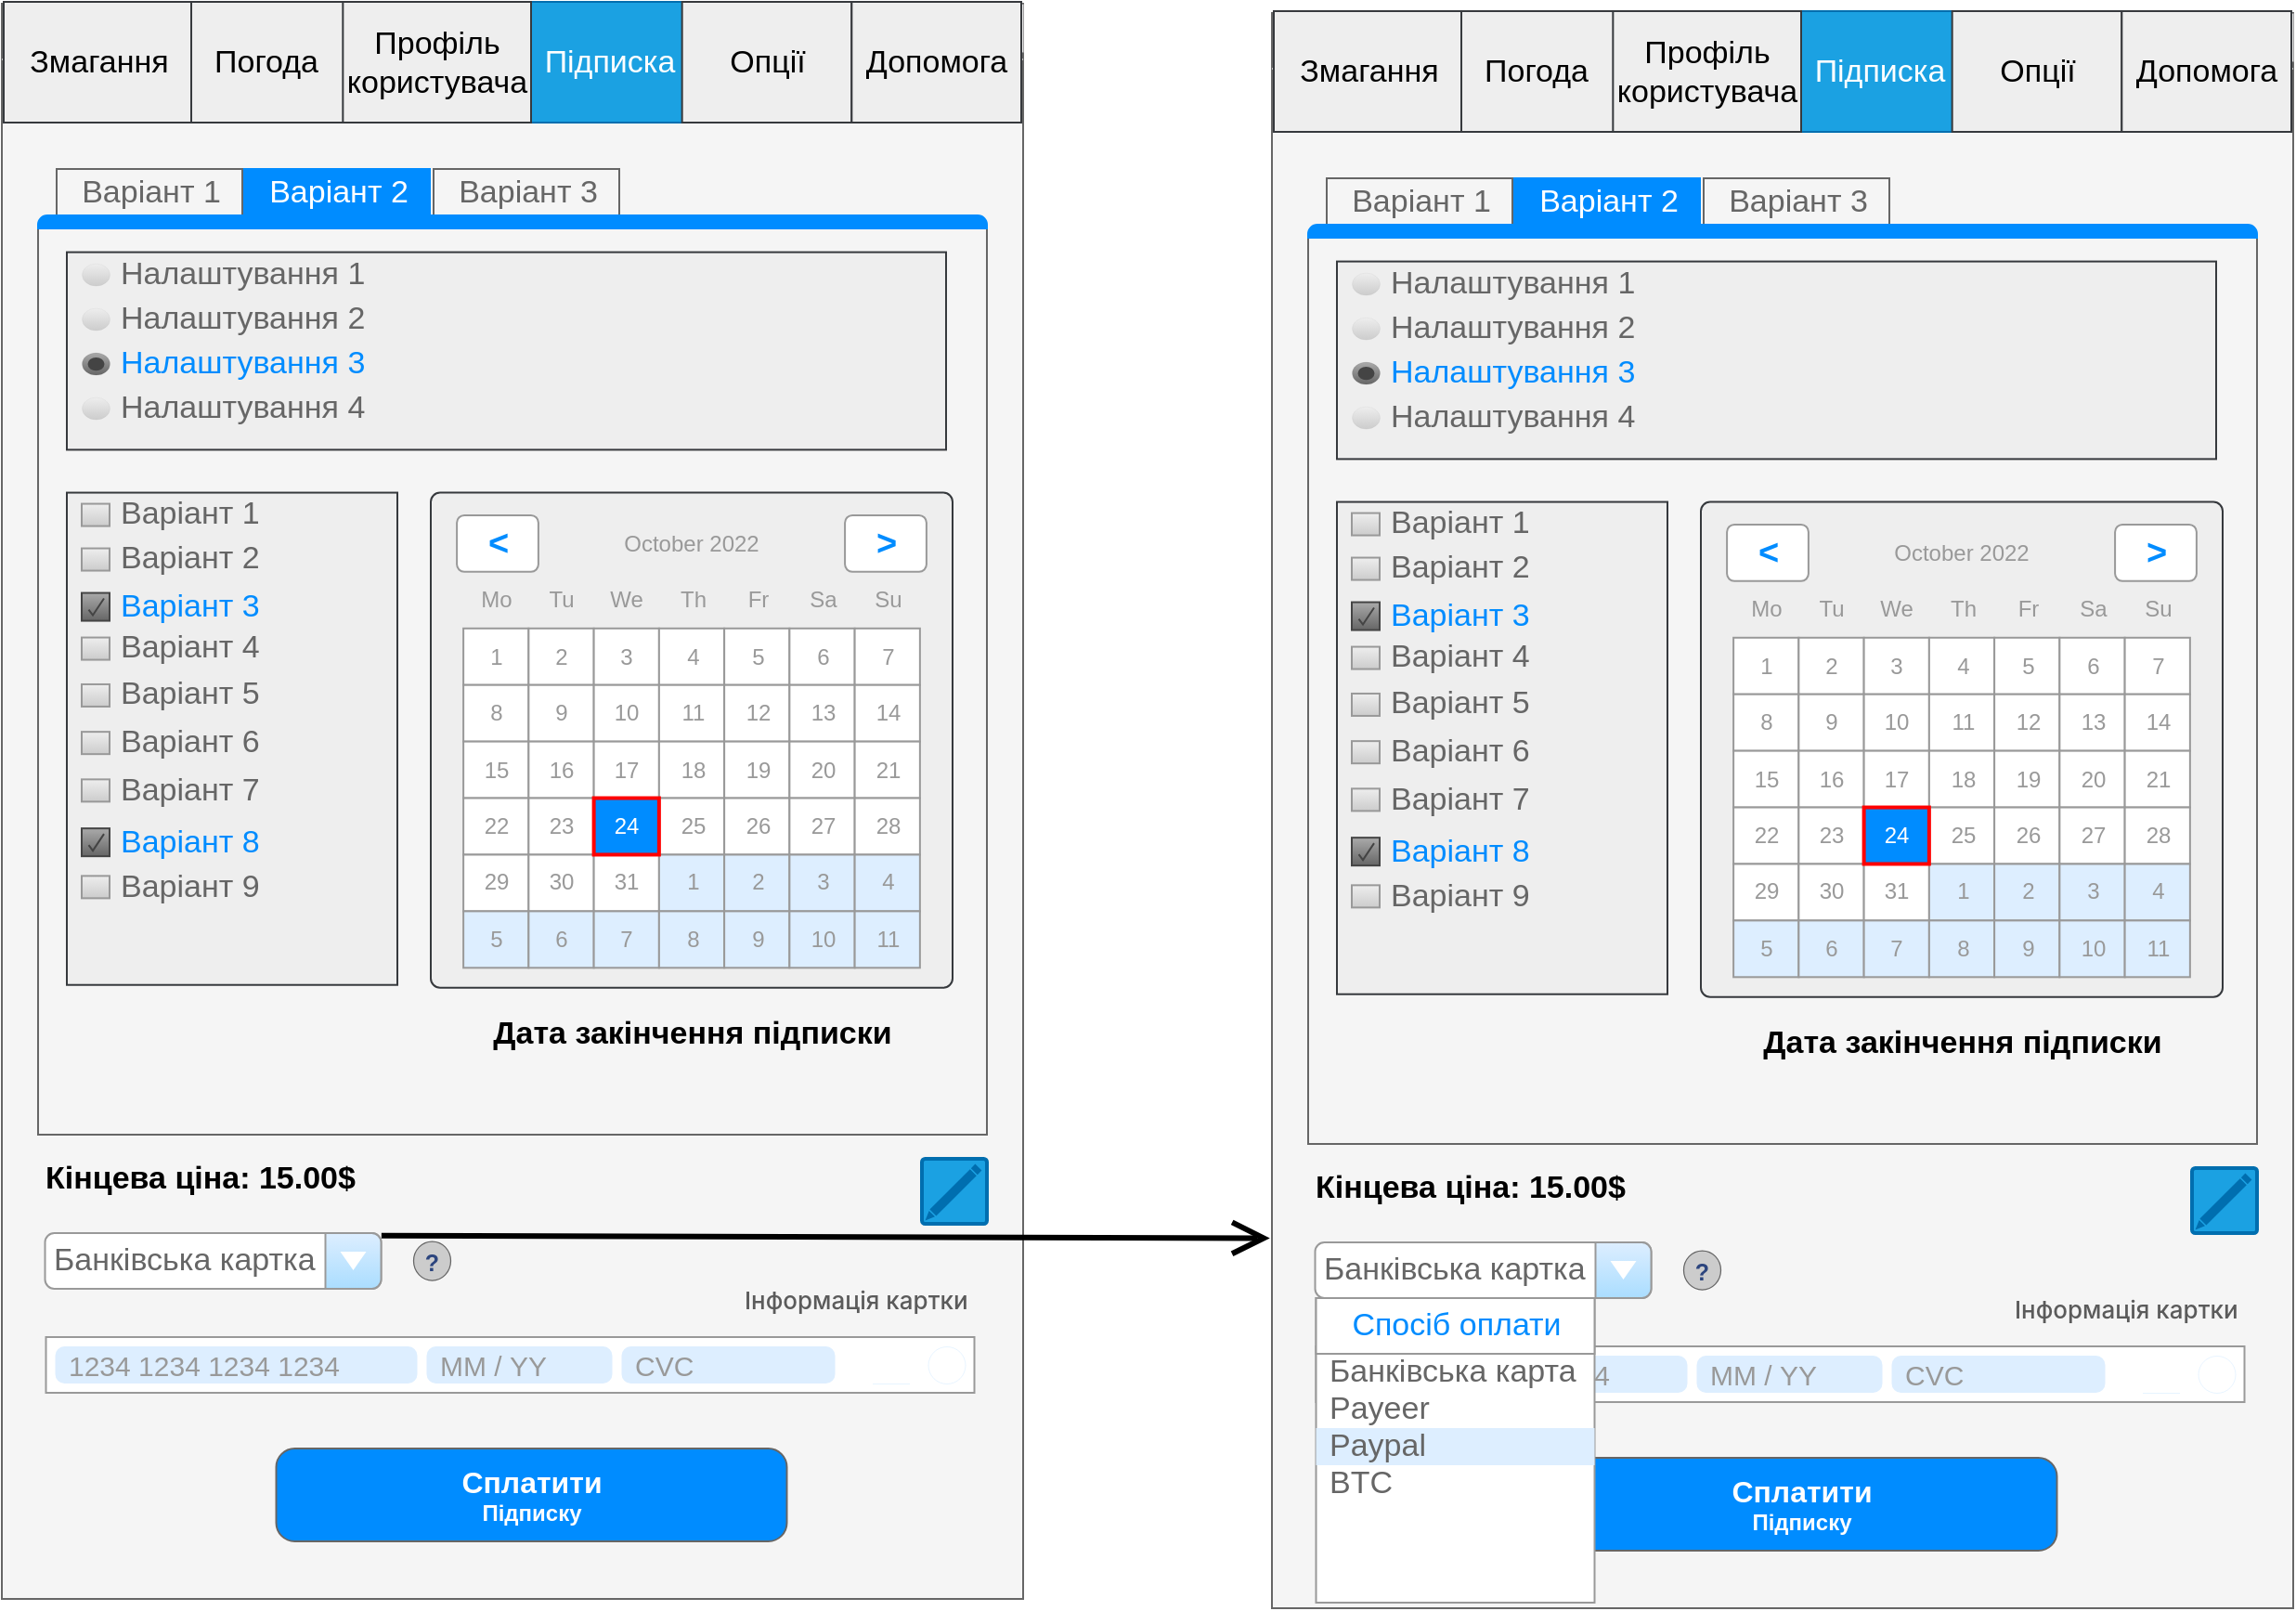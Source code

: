 <mxfile version="20.3.3" type="device"><diagram id="snTq6OCGmCbTofMDjG5h" name="Page-1"><mxGraphModel dx="3755" dy="2030" grid="0" gridSize="10" guides="1" tooltips="1" connect="1" arrows="1" fold="1" page="0" pageScale="1" pageWidth="850" pageHeight="1100" background="#FFFFFF" math="0" shadow="0"><root><mxCell id="0"/><mxCell id="1" parent="0"/><mxCell id="mXc8Qz4Nm9Q3ecoop_x1-240" value="Window Title" style="strokeWidth=1;shadow=0;dashed=0;align=center;html=1;shape=mxgraph.mockup.containers.window;align=left;verticalAlign=top;spacingLeft=8;strokeColor2=#008cff;strokeColor3=#c4c4c4;mainText=;fontSize=17;labelBackgroundColor=none;hachureGap=4;fillColor=#f5f5f5;strokeColor=#666666;fontColor=#333333;sketch=0;" vertex="1" parent="1"><mxGeometry x="764" y="-376" width="550" height="859" as="geometry"/></mxCell><mxCell id="mXc8Qz4Nm9Q3ecoop_x1-1" value="Window Title" style="strokeWidth=1;shadow=0;dashed=0;align=center;html=1;shape=mxgraph.mockup.containers.window;align=left;verticalAlign=top;spacingLeft=8;strokeColor2=#008cff;strokeColor3=#c4c4c4;mainText=;fontSize=17;labelBackgroundColor=none;hachureGap=4;fillColor=#f5f5f5;strokeColor=#666666;fontColor=#333333;sketch=0;" vertex="1" parent="1"><mxGeometry x="80" y="-381" width="550" height="859" as="geometry"/></mxCell><mxCell id="mXc8Qz4Nm9Q3ecoop_x1-17" value="" style="strokeWidth=1;shadow=0;dashed=0;align=center;html=1;shape=mxgraph.mockup.containers.marginRect2;rectMarginTop=32;strokeColor=#666666;hachureGap=4;fillColor=#f5f5f5;fontColor=#333333;" vertex="1" parent="1"><mxGeometry x="99.5" y="-292" width="511" height="520" as="geometry"/></mxCell><mxCell id="mXc8Qz4Nm9Q3ecoop_x1-18" value="Варіант 1" style="strokeColor=inherit;fillColor=inherit;gradientColor=inherit;strokeWidth=1;shadow=0;dashed=0;align=center;html=1;shape=mxgraph.mockup.containers.rrect;rSize=0;fontSize=17;fontColor=#666666;gradientColor=none;hachureGap=4;" vertex="1" parent="mXc8Qz4Nm9Q3ecoop_x1-17"><mxGeometry width="100" height="25" relative="1" as="geometry"><mxPoint x="10" as="offset"/></mxGeometry></mxCell><mxCell id="mXc8Qz4Nm9Q3ecoop_x1-19" value="Варіант 2" style="strokeWidth=1;shadow=0;dashed=0;align=center;html=1;shape=mxgraph.mockup.containers.rrect;rSize=0;fontSize=17;fontColor=#ffffff;strokeColor=#008cff;fillColor=#008cff;hachureGap=4;" vertex="1" parent="mXc8Qz4Nm9Q3ecoop_x1-17"><mxGeometry width="100" height="25" relative="1" as="geometry"><mxPoint x="111" as="offset"/></mxGeometry></mxCell><mxCell id="mXc8Qz4Nm9Q3ecoop_x1-20" value="Варіант 3" style="strokeColor=inherit;fillColor=inherit;gradientColor=inherit;strokeWidth=1;shadow=0;dashed=0;align=center;html=1;shape=mxgraph.mockup.containers.rrect;rSize=0;fontSize=17;fontColor=#666666;gradientColor=none;hachureGap=4;" vertex="1" parent="mXc8Qz4Nm9Q3ecoop_x1-17"><mxGeometry width="100" height="25" relative="1" as="geometry"><mxPoint x="213" as="offset"/></mxGeometry></mxCell><mxCell id="mXc8Qz4Nm9Q3ecoop_x1-21" value="" style="strokeWidth=1;shadow=0;dashed=0;align=center;html=1;shape=mxgraph.mockup.containers.topButton;rSize=5;strokeColor=#008cff;fillColor=#008cff;gradientColor=none;resizeWidth=1;movable=0;deletable=1;hachureGap=4;" vertex="1" parent="mXc8Qz4Nm9Q3ecoop_x1-17"><mxGeometry width="511" height="7" relative="1" as="geometry"><mxPoint y="25" as="offset"/></mxGeometry></mxCell><mxCell id="mXc8Qz4Nm9Q3ecoop_x1-40" value="" style="strokeWidth=1;shadow=0;dashed=0;align=center;html=1;shape=mxgraph.mockup.forms.rrect;rSize=0;strokeColor=#36393d;fillColor=#eeeeee;recursiveResize=0;hachureGap=4;" vertex="1" parent="mXc8Qz4Nm9Q3ecoop_x1-17"><mxGeometry x="15.5" y="44.801" width="473.5" height="106.396" as="geometry"/></mxCell><mxCell id="mXc8Qz4Nm9Q3ecoop_x1-41" value="Налаштування 1" style="shape=ellipse;rSize=0;fillColor=#eeeeee;strokeColor=#999999;gradientColor=#cccccc;html=1;align=left;spacingLeft=4;fontSize=17;fontColor=#666666;labelPosition=right;hachureGap=4;strokeWidth=0;" vertex="1" parent="mXc8Qz4Nm9Q3ecoop_x1-40"><mxGeometry x="8" y="6" width="15" height="12" as="geometry"/></mxCell><mxCell id="mXc8Qz4Nm9Q3ecoop_x1-42" value="Налаштування 2" style="shape=ellipse;rSize=0;fillColor=#eeeeee;strokeColor=#999999;gradientColor=#cccccc;html=1;align=left;spacingLeft=4;fontSize=17;fontColor=#666666;labelPosition=right;hachureGap=4;strokeWidth=0;" vertex="1" parent="mXc8Qz4Nm9Q3ecoop_x1-40"><mxGeometry x="8" y="30" width="15" height="12" as="geometry"/></mxCell><mxCell id="mXc8Qz4Nm9Q3ecoop_x1-43" value="Налаштування 3" style="shape=ellipse;rSize=0;fillColor=#aaaaaa;strokeColor=#444444;gradientColor=#666666;html=1;align=left;spacingLeft=4;fontSize=17;fontColor=#008cff;labelPosition=right;hachureGap=4;strokeWidth=0;" vertex="1" parent="mXc8Qz4Nm9Q3ecoop_x1-40"><mxGeometry x="8" y="54" width="15" height="12" as="geometry"/></mxCell><mxCell id="mXc8Qz4Nm9Q3ecoop_x1-44" value="" style="shape=ellipse;fillColor=#444444;strokeColor=none;html=1;hachureGap=4;strokeWidth=0;" vertex="1" parent="mXc8Qz4Nm9Q3ecoop_x1-43"><mxGeometry x="3" y="2.4" width="9" height="7.2" as="geometry"/></mxCell><mxCell id="mXc8Qz4Nm9Q3ecoop_x1-45" value="Налаштування 4" style="shape=ellipse;rSize=0;fillColor=#eeeeee;strokeColor=#999999;gradientColor=#cccccc;html=1;align=left;spacingLeft=4;fontSize=17;fontColor=#666666;labelPosition=right;hachureGap=4;strokeWidth=0;" vertex="1" parent="mXc8Qz4Nm9Q3ecoop_x1-40"><mxGeometry x="8" y="78" width="15" height="12" as="geometry"/></mxCell><mxCell id="mXc8Qz4Nm9Q3ecoop_x1-46" value="" style="strokeWidth=1;shadow=0;dashed=0;align=center;html=1;shape=mxgraph.mockup.forms.rrect;rSize=0;strokeColor=#36393d;fillColor=#eeeeee;recursiveResize=0;hachureGap=4;" vertex="1" parent="mXc8Qz4Nm9Q3ecoop_x1-17"><mxGeometry x="15.5" y="174.281" width="178" height="265.086" as="geometry"/></mxCell><mxCell id="mXc8Qz4Nm9Q3ecoop_x1-47" value="Варіант 1" style="strokeWidth=1;shadow=0;dashed=0;align=center;html=1;shape=mxgraph.mockup.forms.rrect;rSize=0;fillColor=#eeeeee;strokeColor=#999999;gradientColor=#cccccc;align=left;spacingLeft=4;fontSize=17;fontColor=#666666;labelPosition=right;hachureGap=4;" vertex="1" parent="mXc8Qz4Nm9Q3ecoop_x1-46"><mxGeometry x="8" y="6" width="15" height="12" as="geometry"/></mxCell><mxCell id="mXc8Qz4Nm9Q3ecoop_x1-48" value="Варіант 2" style="strokeWidth=1;shadow=0;dashed=0;align=center;html=1;shape=mxgraph.mockup.forms.rrect;rSize=0;fillColor=#eeeeee;strokeColor=#999999;gradientColor=#cccccc;align=left;spacingLeft=4;fontSize=17;fontColor=#666666;labelPosition=right;hachureGap=4;" vertex="1" parent="mXc8Qz4Nm9Q3ecoop_x1-46"><mxGeometry x="8" y="30" width="15" height="12" as="geometry"/></mxCell><mxCell id="mXc8Qz4Nm9Q3ecoop_x1-49" value="Варіант 3" style="strokeWidth=1;shadow=0;dashed=0;align=center;html=1;shape=mxgraph.mockup.forms.checkbox;rSize=0;resizable=0;fillColor=#aaaaaa;strokeColor=#444444;gradientColor=#666666;align=left;spacingLeft=4;fontSize=17;fontColor=#008cff;labelPosition=right;hachureGap=4;" vertex="1" parent="mXc8Qz4Nm9Q3ecoop_x1-46"><mxGeometry x="8" y="54" width="15" height="15" as="geometry"/></mxCell><mxCell id="mXc8Qz4Nm9Q3ecoop_x1-50" value="Варіант 4" style="strokeWidth=1;shadow=0;dashed=0;align=center;html=1;shape=mxgraph.mockup.forms.rrect;rSize=0;fillColor=#eeeeee;strokeColor=#999999;gradientColor=#cccccc;align=left;spacingLeft=4;fontSize=17;fontColor=#666666;labelPosition=right;hachureGap=4;" vertex="1" parent="mXc8Qz4Nm9Q3ecoop_x1-46"><mxGeometry x="8" y="78" width="15" height="12" as="geometry"/></mxCell><mxCell id="mXc8Qz4Nm9Q3ecoop_x1-51" value="Варіант 5" style="strokeWidth=1;shadow=0;dashed=0;align=center;html=1;shape=mxgraph.mockup.forms.rrect;rSize=0;fillColor=#eeeeee;strokeColor=#999999;gradientColor=#cccccc;align=left;spacingLeft=4;fontSize=17;fontColor=#666666;labelPosition=right;hachureGap=4;" vertex="1" parent="mXc8Qz4Nm9Q3ecoop_x1-46"><mxGeometry x="8" y="103.2" width="15" height="12" as="geometry"/></mxCell><mxCell id="mXc8Qz4Nm9Q3ecoop_x1-52" value="Варіант 6" style="strokeWidth=1;shadow=0;dashed=0;align=center;html=1;shape=mxgraph.mockup.forms.rrect;rSize=0;fillColor=#eeeeee;strokeColor=#999999;gradientColor=#cccccc;align=left;spacingLeft=4;fontSize=17;fontColor=#666666;labelPosition=right;hachureGap=4;" vertex="1" parent="mXc8Qz4Nm9Q3ecoop_x1-46"><mxGeometry x="8" y="128.8" width="15" height="12" as="geometry"/></mxCell><mxCell id="mXc8Qz4Nm9Q3ecoop_x1-53" value="Варіант 7" style="strokeWidth=1;shadow=0;dashed=0;align=center;html=1;shape=mxgraph.mockup.forms.rrect;rSize=0;fillColor=#eeeeee;strokeColor=#999999;gradientColor=#cccccc;align=left;spacingLeft=4;fontSize=17;fontColor=#666666;labelPosition=right;hachureGap=4;" vertex="1" parent="mXc8Qz4Nm9Q3ecoop_x1-46"><mxGeometry x="8" y="154.4" width="15" height="12" as="geometry"/></mxCell><mxCell id="mXc8Qz4Nm9Q3ecoop_x1-55" value="Варіант 9" style="strokeWidth=1;shadow=0;dashed=0;align=center;html=1;shape=mxgraph.mockup.forms.rrect;rSize=0;fillColor=#eeeeee;strokeColor=#999999;gradientColor=#cccccc;align=left;spacingLeft=4;fontSize=17;fontColor=#666666;labelPosition=right;hachureGap=4;" vertex="1" parent="mXc8Qz4Nm9Q3ecoop_x1-46"><mxGeometry x="8" y="206.4" width="15" height="12" as="geometry"/></mxCell><mxCell id="mXc8Qz4Nm9Q3ecoop_x1-97" value="Варіант 8" style="strokeWidth=1;shadow=0;dashed=0;align=center;html=1;shape=mxgraph.mockup.forms.checkbox;rSize=0;resizable=0;fillColor=#aaaaaa;strokeColor=#444444;gradientColor=#666666;align=left;spacingLeft=4;fontSize=17;fontColor=#008cff;labelPosition=right;hachureGap=4;" vertex="1" parent="mXc8Qz4Nm9Q3ecoop_x1-46"><mxGeometry x="8" y="180.8" width="15" height="15" as="geometry"/></mxCell><mxCell id="mXc8Qz4Nm9Q3ecoop_x1-98" value="" style="strokeWidth=1;shadow=0;dashed=0;align=center;html=1;shape=mxgraph.mockup.forms.rrect;rSize=5;strokeColor=#36393d;fillColor=#eeeeee;hachureGap=4;" vertex="1" parent="mXc8Qz4Nm9Q3ecoop_x1-17"><mxGeometry x="211.5" y="174.281" width="281" height="266.536" as="geometry"/></mxCell><mxCell id="mXc8Qz4Nm9Q3ecoop_x1-99" value="October 2022" style="strokeWidth=1;shadow=0;dashed=0;align=center;html=1;shape=mxgraph.mockup.forms.anchor;fontColor=#999999;hachureGap=4;" vertex="1" parent="mXc8Qz4Nm9Q3ecoop_x1-98"><mxGeometry x="52.687" y="12.184" width="175.625" height="30.461" as="geometry"/></mxCell><mxCell id="mXc8Qz4Nm9Q3ecoop_x1-100" value="&lt;" style="strokeWidth=1;shadow=0;dashed=0;align=center;html=1;shape=mxgraph.mockup.forms.rrect;rSize=4;strokeColor=#999999;fontColor=#008cff;fontSize=19;fontStyle=1;hachureGap=4;" vertex="1" parent="mXc8Qz4Nm9Q3ecoop_x1-98"><mxGeometry x="14.05" y="12.184" width="43.906" height="30.461" as="geometry"/></mxCell><mxCell id="mXc8Qz4Nm9Q3ecoop_x1-101" value="&gt;" style="strokeWidth=1;shadow=0;dashed=0;align=center;html=1;shape=mxgraph.mockup.forms.rrect;rSize=4;strokeColor=#999999;fontColor=#008cff;fontSize=19;fontStyle=1;hachureGap=4;" vertex="1" parent="mXc8Qz4Nm9Q3ecoop_x1-98"><mxGeometry x="223.044" y="12.184" width="43.906" height="30.461" as="geometry"/></mxCell><mxCell id="mXc8Qz4Nm9Q3ecoop_x1-102" value="Mo" style="strokeWidth=1;shadow=0;dashed=0;align=center;html=1;shape=mxgraph.mockup.forms.anchor;fontColor=#999999;hachureGap=4;" vertex="1" parent="mXc8Qz4Nm9Q3ecoop_x1-98"><mxGeometry x="17.562" y="42.646" width="35.125" height="30.461" as="geometry"/></mxCell><mxCell id="mXc8Qz4Nm9Q3ecoop_x1-103" value="Tu" style="strokeWidth=1;shadow=0;dashed=0;align=center;html=1;shape=mxgraph.mockup.forms.anchor;fontColor=#999999;hachureGap=4;" vertex="1" parent="mXc8Qz4Nm9Q3ecoop_x1-98"><mxGeometry x="52.687" y="42.646" width="35.125" height="30.461" as="geometry"/></mxCell><mxCell id="mXc8Qz4Nm9Q3ecoop_x1-104" value="We" style="strokeWidth=1;shadow=0;dashed=0;align=center;html=1;shape=mxgraph.mockup.forms.anchor;fontColor=#999999;hachureGap=4;" vertex="1" parent="mXc8Qz4Nm9Q3ecoop_x1-98"><mxGeometry x="87.812" y="42.646" width="35.125" height="30.461" as="geometry"/></mxCell><mxCell id="mXc8Qz4Nm9Q3ecoop_x1-105" value="Th" style="strokeWidth=1;shadow=0;dashed=0;align=center;html=1;shape=mxgraph.mockup.forms.anchor;fontColor=#999999;hachureGap=4;" vertex="1" parent="mXc8Qz4Nm9Q3ecoop_x1-98"><mxGeometry x="122.938" y="42.646" width="35.125" height="30.461" as="geometry"/></mxCell><mxCell id="mXc8Qz4Nm9Q3ecoop_x1-106" value="Fr" style="strokeWidth=1;shadow=0;dashed=0;align=center;html=1;shape=mxgraph.mockup.forms.anchor;fontColor=#999999;hachureGap=4;" vertex="1" parent="mXc8Qz4Nm9Q3ecoop_x1-98"><mxGeometry x="158.062" y="42.646" width="35.125" height="30.461" as="geometry"/></mxCell><mxCell id="mXc8Qz4Nm9Q3ecoop_x1-107" value="Sa" style="strokeWidth=1;shadow=0;dashed=0;align=center;html=1;shape=mxgraph.mockup.forms.anchor;fontColor=#999999;hachureGap=4;" vertex="1" parent="mXc8Qz4Nm9Q3ecoop_x1-98"><mxGeometry x="193.187" y="42.646" width="35.125" height="30.461" as="geometry"/></mxCell><mxCell id="mXc8Qz4Nm9Q3ecoop_x1-108" value="Su" style="strokeWidth=1;shadow=0;dashed=0;align=center;html=1;shape=mxgraph.mockup.forms.anchor;fontColor=#999999;hachureGap=4;" vertex="1" parent="mXc8Qz4Nm9Q3ecoop_x1-98"><mxGeometry x="228.312" y="42.646" width="35.125" height="30.461" as="geometry"/></mxCell><mxCell id="mXc8Qz4Nm9Q3ecoop_x1-109" value="1" style="strokeWidth=1;shadow=0;dashed=0;align=center;html=1;shape=mxgraph.mockup.forms.rrect;rSize=0;strokeColor=#999999;fontColor=#999999;hachureGap=4;" vertex="1" parent="mXc8Qz4Nm9Q3ecoop_x1-98"><mxGeometry x="17.562" y="73.107" width="35.125" height="30.461" as="geometry"/></mxCell><mxCell id="mXc8Qz4Nm9Q3ecoop_x1-110" value="2" style="strokeWidth=1;shadow=0;dashed=0;align=center;html=1;shape=mxgraph.mockup.forms.rrect;rSize=0;strokeColor=#999999;fontColor=#999999;hachureGap=4;" vertex="1" parent="mXc8Qz4Nm9Q3ecoop_x1-98"><mxGeometry x="52.687" y="73.107" width="35.125" height="30.461" as="geometry"/></mxCell><mxCell id="mXc8Qz4Nm9Q3ecoop_x1-111" value="3" style="strokeWidth=1;shadow=0;dashed=0;align=center;html=1;shape=mxgraph.mockup.forms.rrect;rSize=0;strokeColor=#999999;fontColor=#999999;hachureGap=4;" vertex="1" parent="mXc8Qz4Nm9Q3ecoop_x1-98"><mxGeometry x="87.812" y="73.107" width="35.125" height="30.461" as="geometry"/></mxCell><mxCell id="mXc8Qz4Nm9Q3ecoop_x1-112" value="4" style="strokeWidth=1;shadow=0;dashed=0;align=center;html=1;shape=mxgraph.mockup.forms.rrect;rSize=0;strokeColor=#999999;fontColor=#999999;hachureGap=4;" vertex="1" parent="mXc8Qz4Nm9Q3ecoop_x1-98"><mxGeometry x="122.938" y="73.107" width="35.125" height="30.461" as="geometry"/></mxCell><mxCell id="mXc8Qz4Nm9Q3ecoop_x1-113" value="5" style="strokeWidth=1;shadow=0;dashed=0;align=center;html=1;shape=mxgraph.mockup.forms.rrect;rSize=0;strokeColor=#999999;fontColor=#999999;hachureGap=4;" vertex="1" parent="mXc8Qz4Nm9Q3ecoop_x1-98"><mxGeometry x="158.062" y="73.107" width="35.125" height="30.461" as="geometry"/></mxCell><mxCell id="mXc8Qz4Nm9Q3ecoop_x1-114" value="6" style="strokeWidth=1;shadow=0;dashed=0;align=center;html=1;shape=mxgraph.mockup.forms.rrect;rSize=0;strokeColor=#999999;fontColor=#999999;hachureGap=4;" vertex="1" parent="mXc8Qz4Nm9Q3ecoop_x1-98"><mxGeometry x="193.187" y="73.107" width="35.125" height="30.461" as="geometry"/></mxCell><mxCell id="mXc8Qz4Nm9Q3ecoop_x1-115" value="7" style="strokeWidth=1;shadow=0;dashed=0;align=center;html=1;shape=mxgraph.mockup.forms.rrect;rSize=0;strokeColor=#999999;fontColor=#999999;hachureGap=4;" vertex="1" parent="mXc8Qz4Nm9Q3ecoop_x1-98"><mxGeometry x="228.312" y="73.107" width="35.125" height="30.461" as="geometry"/></mxCell><mxCell id="mXc8Qz4Nm9Q3ecoop_x1-116" value="8" style="strokeWidth=1;shadow=0;dashed=0;align=center;html=1;shape=mxgraph.mockup.forms.rrect;rSize=0;strokeColor=#999999;fontColor=#999999;hachureGap=4;" vertex="1" parent="mXc8Qz4Nm9Q3ecoop_x1-98"><mxGeometry x="17.562" y="103.568" width="35.125" height="30.461" as="geometry"/></mxCell><mxCell id="mXc8Qz4Nm9Q3ecoop_x1-117" value="9" style="strokeWidth=1;shadow=0;dashed=0;align=center;html=1;shape=mxgraph.mockup.forms.rrect;rSize=0;strokeColor=#999999;fontColor=#999999;hachureGap=4;" vertex="1" parent="mXc8Qz4Nm9Q3ecoop_x1-98"><mxGeometry x="52.687" y="103.568" width="35.125" height="30.461" as="geometry"/></mxCell><mxCell id="mXc8Qz4Nm9Q3ecoop_x1-118" value="10" style="strokeWidth=1;shadow=0;dashed=0;align=center;html=1;shape=mxgraph.mockup.forms.rrect;rSize=0;strokeColor=#999999;fontColor=#999999;hachureGap=4;" vertex="1" parent="mXc8Qz4Nm9Q3ecoop_x1-98"><mxGeometry x="87.812" y="103.568" width="35.125" height="30.461" as="geometry"/></mxCell><mxCell id="mXc8Qz4Nm9Q3ecoop_x1-119" value="11" style="strokeWidth=1;shadow=0;dashed=0;align=center;html=1;shape=mxgraph.mockup.forms.rrect;rSize=0;strokeColor=#999999;fontColor=#999999;hachureGap=4;" vertex="1" parent="mXc8Qz4Nm9Q3ecoop_x1-98"><mxGeometry x="122.938" y="103.568" width="35.125" height="30.461" as="geometry"/></mxCell><mxCell id="mXc8Qz4Nm9Q3ecoop_x1-120" value="12" style="strokeWidth=1;shadow=0;dashed=0;align=center;html=1;shape=mxgraph.mockup.forms.rrect;rSize=0;strokeColor=#999999;fontColor=#999999;hachureGap=4;" vertex="1" parent="mXc8Qz4Nm9Q3ecoop_x1-98"><mxGeometry x="158.062" y="103.568" width="35.125" height="30.461" as="geometry"/></mxCell><mxCell id="mXc8Qz4Nm9Q3ecoop_x1-121" value="13" style="strokeWidth=1;shadow=0;dashed=0;align=center;html=1;shape=mxgraph.mockup.forms.rrect;rSize=0;strokeColor=#999999;fontColor=#999999;hachureGap=4;" vertex="1" parent="mXc8Qz4Nm9Q3ecoop_x1-98"><mxGeometry x="193.187" y="103.568" width="35.125" height="30.461" as="geometry"/></mxCell><mxCell id="mXc8Qz4Nm9Q3ecoop_x1-122" value="14" style="strokeWidth=1;shadow=0;dashed=0;align=center;html=1;shape=mxgraph.mockup.forms.rrect;rSize=0;strokeColor=#999999;fontColor=#999999;hachureGap=4;" vertex="1" parent="mXc8Qz4Nm9Q3ecoop_x1-98"><mxGeometry x="228.312" y="103.568" width="35.125" height="30.461" as="geometry"/></mxCell><mxCell id="mXc8Qz4Nm9Q3ecoop_x1-123" value="15" style="strokeWidth=1;shadow=0;dashed=0;align=center;html=1;shape=mxgraph.mockup.forms.rrect;rSize=0;strokeColor=#999999;fontColor=#999999;hachureGap=4;" vertex="1" parent="mXc8Qz4Nm9Q3ecoop_x1-98"><mxGeometry x="17.562" y="134.029" width="35.125" height="30.461" as="geometry"/></mxCell><mxCell id="mXc8Qz4Nm9Q3ecoop_x1-124" value="16" style="strokeWidth=1;shadow=0;dashed=0;align=center;html=1;shape=mxgraph.mockup.forms.rrect;rSize=0;strokeColor=#999999;fontColor=#999999;hachureGap=4;" vertex="1" parent="mXc8Qz4Nm9Q3ecoop_x1-98"><mxGeometry x="52.687" y="134.029" width="35.125" height="30.461" as="geometry"/></mxCell><mxCell id="mXc8Qz4Nm9Q3ecoop_x1-125" value="17" style="strokeWidth=1;shadow=0;dashed=0;align=center;html=1;shape=mxgraph.mockup.forms.rrect;rSize=0;strokeColor=#999999;fontColor=#999999;hachureGap=4;" vertex="1" parent="mXc8Qz4Nm9Q3ecoop_x1-98"><mxGeometry x="87.812" y="134.029" width="35.125" height="30.461" as="geometry"/></mxCell><mxCell id="mXc8Qz4Nm9Q3ecoop_x1-126" value="18" style="strokeWidth=1;shadow=0;dashed=0;align=center;html=1;shape=mxgraph.mockup.forms.rrect;rSize=0;strokeColor=#999999;fontColor=#999999;hachureGap=4;" vertex="1" parent="mXc8Qz4Nm9Q3ecoop_x1-98"><mxGeometry x="122.938" y="134.029" width="35.125" height="30.461" as="geometry"/></mxCell><mxCell id="mXc8Qz4Nm9Q3ecoop_x1-127" value="19" style="strokeWidth=1;shadow=0;dashed=0;align=center;html=1;shape=mxgraph.mockup.forms.rrect;rSize=0;strokeColor=#999999;fontColor=#999999;hachureGap=4;" vertex="1" parent="mXc8Qz4Nm9Q3ecoop_x1-98"><mxGeometry x="158.062" y="134.029" width="35.125" height="30.461" as="geometry"/></mxCell><mxCell id="mXc8Qz4Nm9Q3ecoop_x1-128" value="20" style="strokeWidth=1;shadow=0;dashed=0;align=center;html=1;shape=mxgraph.mockup.forms.rrect;rSize=0;strokeColor=#999999;fontColor=#999999;hachureGap=4;" vertex="1" parent="mXc8Qz4Nm9Q3ecoop_x1-98"><mxGeometry x="193.187" y="134.029" width="35.125" height="30.461" as="geometry"/></mxCell><mxCell id="mXc8Qz4Nm9Q3ecoop_x1-129" value="21" style="strokeWidth=1;shadow=0;dashed=0;align=center;html=1;shape=mxgraph.mockup.forms.rrect;rSize=0;strokeColor=#999999;fontColor=#999999;hachureGap=4;" vertex="1" parent="mXc8Qz4Nm9Q3ecoop_x1-98"><mxGeometry x="228.312" y="134.029" width="35.125" height="30.461" as="geometry"/></mxCell><mxCell id="mXc8Qz4Nm9Q3ecoop_x1-130" value="22" style="strokeWidth=1;shadow=0;dashed=0;align=center;html=1;shape=mxgraph.mockup.forms.rrect;rSize=0;strokeColor=#999999;fontColor=#999999;hachureGap=4;" vertex="1" parent="mXc8Qz4Nm9Q3ecoop_x1-98"><mxGeometry x="17.562" y="164.49" width="35.125" height="30.461" as="geometry"/></mxCell><mxCell id="mXc8Qz4Nm9Q3ecoop_x1-131" value="23" style="strokeWidth=1;shadow=0;dashed=0;align=center;html=1;shape=mxgraph.mockup.forms.rrect;rSize=0;strokeColor=#999999;fontColor=#999999;hachureGap=4;" vertex="1" parent="mXc8Qz4Nm9Q3ecoop_x1-98"><mxGeometry x="52.687" y="164.49" width="35.125" height="30.461" as="geometry"/></mxCell><mxCell id="mXc8Qz4Nm9Q3ecoop_x1-132" value="25" style="strokeWidth=1;shadow=0;dashed=0;align=center;html=1;shape=mxgraph.mockup.forms.rrect;rSize=0;strokeColor=#999999;fontColor=#999999;hachureGap=4;" vertex="1" parent="mXc8Qz4Nm9Q3ecoop_x1-98"><mxGeometry x="122.938" y="164.49" width="35.125" height="30.461" as="geometry"/></mxCell><mxCell id="mXc8Qz4Nm9Q3ecoop_x1-133" value="26" style="strokeWidth=1;shadow=0;dashed=0;align=center;html=1;shape=mxgraph.mockup.forms.rrect;rSize=0;strokeColor=#999999;fontColor=#999999;hachureGap=4;" vertex="1" parent="mXc8Qz4Nm9Q3ecoop_x1-98"><mxGeometry x="158.062" y="164.49" width="35.125" height="30.461" as="geometry"/></mxCell><mxCell id="mXc8Qz4Nm9Q3ecoop_x1-134" value="27" style="strokeWidth=1;shadow=0;dashed=0;align=center;html=1;shape=mxgraph.mockup.forms.rrect;rSize=0;strokeColor=#999999;fontColor=#999999;hachureGap=4;" vertex="1" parent="mXc8Qz4Nm9Q3ecoop_x1-98"><mxGeometry x="193.187" y="164.49" width="35.125" height="30.461" as="geometry"/></mxCell><mxCell id="mXc8Qz4Nm9Q3ecoop_x1-135" value="28" style="strokeWidth=1;shadow=0;dashed=0;align=center;html=1;shape=mxgraph.mockup.forms.rrect;rSize=0;strokeColor=#999999;fontColor=#999999;hachureGap=4;" vertex="1" parent="mXc8Qz4Nm9Q3ecoop_x1-98"><mxGeometry x="228.312" y="164.49" width="35.125" height="30.461" as="geometry"/></mxCell><mxCell id="mXc8Qz4Nm9Q3ecoop_x1-136" value="29" style="strokeWidth=1;shadow=0;dashed=0;align=center;html=1;shape=mxgraph.mockup.forms.rrect;rSize=0;strokeColor=#999999;fontColor=#999999;hachureGap=4;" vertex="1" parent="mXc8Qz4Nm9Q3ecoop_x1-98"><mxGeometry x="17.562" y="194.952" width="35.125" height="30.461" as="geometry"/></mxCell><mxCell id="mXc8Qz4Nm9Q3ecoop_x1-137" value="30" style="strokeWidth=1;shadow=0;dashed=0;align=center;html=1;shape=mxgraph.mockup.forms.rrect;rSize=0;strokeColor=#999999;fontColor=#999999;hachureGap=4;" vertex="1" parent="mXc8Qz4Nm9Q3ecoop_x1-98"><mxGeometry x="52.687" y="194.952" width="35.125" height="30.461" as="geometry"/></mxCell><mxCell id="mXc8Qz4Nm9Q3ecoop_x1-138" value="31" style="strokeWidth=1;shadow=0;dashed=0;align=center;html=1;shape=mxgraph.mockup.forms.rrect;rSize=0;strokeColor=#999999;fontColor=#999999;hachureGap=4;" vertex="1" parent="mXc8Qz4Nm9Q3ecoop_x1-98"><mxGeometry x="87.812" y="194.952" width="35.125" height="30.461" as="geometry"/></mxCell><mxCell id="mXc8Qz4Nm9Q3ecoop_x1-139" value="1" style="strokeWidth=1;shadow=0;dashed=0;align=center;html=1;shape=mxgraph.mockup.forms.rrect;rSize=0;strokeColor=#999999;fontColor=#999999;fillColor=#ddeeff;hachureGap=4;" vertex="1" parent="mXc8Qz4Nm9Q3ecoop_x1-98"><mxGeometry x="122.938" y="194.952" width="35.125" height="30.461" as="geometry"/></mxCell><mxCell id="mXc8Qz4Nm9Q3ecoop_x1-140" value="2" style="strokeWidth=1;shadow=0;dashed=0;align=center;html=1;shape=mxgraph.mockup.forms.rrect;rSize=0;strokeColor=#999999;fontColor=#999999;fillColor=#ddeeff;hachureGap=4;" vertex="1" parent="mXc8Qz4Nm9Q3ecoop_x1-98"><mxGeometry x="158.062" y="194.952" width="35.125" height="30.461" as="geometry"/></mxCell><mxCell id="mXc8Qz4Nm9Q3ecoop_x1-141" value="3" style="strokeWidth=1;shadow=0;dashed=0;align=center;html=1;shape=mxgraph.mockup.forms.rrect;rSize=0;strokeColor=#999999;fontColor=#999999;fillColor=#ddeeff;hachureGap=4;" vertex="1" parent="mXc8Qz4Nm9Q3ecoop_x1-98"><mxGeometry x="193.187" y="194.952" width="35.125" height="30.461" as="geometry"/></mxCell><mxCell id="mXc8Qz4Nm9Q3ecoop_x1-142" value="4" style="strokeWidth=1;shadow=0;dashed=0;align=center;html=1;shape=mxgraph.mockup.forms.rrect;rSize=0;strokeColor=#999999;fontColor=#999999;fillColor=#ddeeff;hachureGap=4;" vertex="1" parent="mXc8Qz4Nm9Q3ecoop_x1-98"><mxGeometry x="228.312" y="194.952" width="35.125" height="30.461" as="geometry"/></mxCell><mxCell id="mXc8Qz4Nm9Q3ecoop_x1-143" value="5" style="strokeWidth=1;shadow=0;dashed=0;align=center;html=1;shape=mxgraph.mockup.forms.rrect;rSize=0;strokeColor=#999999;fontColor=#999999;fillColor=#ddeeff;hachureGap=4;" vertex="1" parent="mXc8Qz4Nm9Q3ecoop_x1-98"><mxGeometry x="17.562" y="225.413" width="35.125" height="30.461" as="geometry"/></mxCell><mxCell id="mXc8Qz4Nm9Q3ecoop_x1-144" value="6" style="strokeWidth=1;shadow=0;dashed=0;align=center;html=1;shape=mxgraph.mockup.forms.rrect;rSize=0;strokeColor=#999999;fontColor=#999999;fillColor=#ddeeff;hachureGap=4;" vertex="1" parent="mXc8Qz4Nm9Q3ecoop_x1-98"><mxGeometry x="52.687" y="225.413" width="35.125" height="30.461" as="geometry"/></mxCell><mxCell id="mXc8Qz4Nm9Q3ecoop_x1-145" value="7" style="strokeWidth=1;shadow=0;dashed=0;align=center;html=1;shape=mxgraph.mockup.forms.rrect;rSize=0;strokeColor=#999999;fontColor=#999999;fillColor=#ddeeff;hachureGap=4;" vertex="1" parent="mXc8Qz4Nm9Q3ecoop_x1-98"><mxGeometry x="87.812" y="225.413" width="35.125" height="30.461" as="geometry"/></mxCell><mxCell id="mXc8Qz4Nm9Q3ecoop_x1-146" value="8" style="strokeWidth=1;shadow=0;dashed=0;align=center;html=1;shape=mxgraph.mockup.forms.rrect;rSize=0;strokeColor=#999999;fontColor=#999999;fillColor=#ddeeff;hachureGap=4;" vertex="1" parent="mXc8Qz4Nm9Q3ecoop_x1-98"><mxGeometry x="122.938" y="225.413" width="35.125" height="30.461" as="geometry"/></mxCell><mxCell id="mXc8Qz4Nm9Q3ecoop_x1-147" value="9" style="strokeWidth=1;shadow=0;dashed=0;align=center;html=1;shape=mxgraph.mockup.forms.rrect;rSize=0;strokeColor=#999999;fontColor=#999999;fillColor=#ddeeff;hachureGap=4;" vertex="1" parent="mXc8Qz4Nm9Q3ecoop_x1-98"><mxGeometry x="158.062" y="225.413" width="35.125" height="30.461" as="geometry"/></mxCell><mxCell id="mXc8Qz4Nm9Q3ecoop_x1-148" value="10" style="strokeWidth=1;shadow=0;dashed=0;align=center;html=1;shape=mxgraph.mockup.forms.rrect;rSize=0;strokeColor=#999999;fontColor=#999999;fillColor=#ddeeff;hachureGap=4;" vertex="1" parent="mXc8Qz4Nm9Q3ecoop_x1-98"><mxGeometry x="193.187" y="225.413" width="35.125" height="30.461" as="geometry"/></mxCell><mxCell id="mXc8Qz4Nm9Q3ecoop_x1-149" value="11" style="strokeWidth=1;shadow=0;dashed=0;align=center;html=1;shape=mxgraph.mockup.forms.rrect;rSize=0;strokeColor=#999999;fontColor=#999999;fillColor=#ddeeff;hachureGap=4;" vertex="1" parent="mXc8Qz4Nm9Q3ecoop_x1-98"><mxGeometry x="228.312" y="225.413" width="35.125" height="30.461" as="geometry"/></mxCell><mxCell id="mXc8Qz4Nm9Q3ecoop_x1-150" value="24" style="strokeWidth=1;shadow=0;dashed=0;align=center;html=1;shape=mxgraph.mockup.forms.rrect;rSize=0;strokeColor=#ff0000;fontColor=#ffffff;strokeWidth=2;fillColor=#008cff;hachureGap=4;" vertex="1" parent="mXc8Qz4Nm9Q3ecoop_x1-98"><mxGeometry x="87.812" y="164.49" width="35.125" height="30.461" as="geometry"/></mxCell><mxCell id="mXc8Qz4Nm9Q3ecoop_x1-181" value="&lt;font color=&quot;#000000&quot; style=&quot;font-size: 17px;&quot;&gt;&lt;b&gt;Дата закінчення підписки&lt;/b&gt;&lt;/font&gt;" style="text;strokeColor=none;fillColor=none;html=1;align=center;verticalAlign=middle;whiteSpace=wrap;rounded=0;hachureGap=4;strokeWidth=0;fontColor=#008CFF;" vertex="1" parent="mXc8Qz4Nm9Q3ecoop_x1-17"><mxGeometry x="234" y="451.803" width="236" height="28.415" as="geometry"/></mxCell><mxCell id="mXc8Qz4Nm9Q3ecoop_x1-31" value="" style="whiteSpace=wrap;html=1;hachureGap=4;strokeWidth=0;fillColor=#eeeeee;strokeColor=#36393d;fontColor=#000000;" vertex="1" parent="1"><mxGeometry x="548" y="-381" width="82" height="26" as="geometry"/></mxCell><mxCell id="mXc8Qz4Nm9Q3ecoop_x1-175" value="&lt;span style=&quot;color: rgba(0, 0, 0, 0); font-family: monospace; font-size: 0px; text-align: start;&quot;&gt;%3CmxGraphModel%3E%3Croot%3E%3CmxCell%20id%3D%220%22%2F%3E%3CmxCell%20id%3D%221%22%20parent%3D%220%22%2F%3E%3CmxCell%20id%3D%222%22%20value%3D%22%D0%9D%D0%B0%D0%BB%D0%B0%D1%88%D1%82%D1%83%D0%B2%D0%B0%D0%BD%D0%BD%D1%8F%201%22%20style%3D%22shape%3Dellipse%3BrSize%3D0%3BfillColor%3D%23eeeeee%3BstrokeColor%3D%23999999%3BgradientColor%3D%23cccccc%3Bhtml%3D1%3Balign%3Dleft%3BspacingLeft%3D4%3BfontSize%3D17%3BfontColor%3D%23666666%3BlabelPosition%3Dright%3BhachureGap%3D4%3BstrokeWidth%3D0%3B%22%20vertex%3D%221%22%20parent%3D%221%22%3E%3CmxGeometry%20x%3D%22123%22%20y%3D%22-238.365%22%20width%3D%2215%22%20height%3D%2212.669%22%20as%3D%22geometry%22%2F%3E%3C%2FmxCell%3E%3CmxCell%20id%3D%223%22%20value%3D%22%D0%9D%D0%B0%D0%BB%D0%B0%D1%88%D1%82%D1%83%D0%B2%D0%B0%D0%BD%D0%BD%D1%8F%202%22%20style%3D%22shape%3Dellipse%3BrSize%3D0%3BfillColor%3D%23eeeeee%3BstrokeColor%3D%23999999%3BgradientColor%3D%23cccccc%3Bhtml%3D1%3Balign%3Dleft%3BspacingLeft%3D4%3BfontSize%3D17%3BfontColor%3D%23666666%3BlabelPosition%3Dright%3BhachureGap%3D4%3BstrokeWidth%3D0%3B%22%20vertex%3D%221%22%20parent%3D%221%22%3E%3CmxGeometry%20x%3D%22123%22%20y%3D%22-213.027%22%20width%3D%2215%22%20height%3D%2212.669%22%20as%3D%22geometry%22%2F%3E%3C%2FmxCell%3E%3CmxCell%20id%3D%224%22%20value%3D%22%D0%9D%D0%B0%D0%BB%D0%B0%D1%88%D1%82%D1%83%D0%B2%D0%B0%D0%BD%D0%BD%D1%8F%203%22%20style%3D%22shape%3Dellipse%3BrSize%3D0%3BfillColor%3D%23aaaaaa%3BstrokeColor%3D%23444444%3BgradientColor%3D%23666666%3Bhtml%3D1%3Balign%3Dleft%3BspacingLeft%3D4%3BfontSize%3D17%3BfontColor%3D%23008cff%3BlabelPosition%3Dright%3BhachureGap%3D4%3BstrokeWidth%3D0%3B%22%20vertex%3D%221%22%20parent%3D%221%22%3E%3CmxGeometry%20x%3D%22123%22%20y%3D%22-187.688%22%20width%3D%2215%22%20height%3D%2212.669%22%20as%3D%22geometry%22%2F%3E%3C%2FmxCell%3E%3CmxCell%20id%3D%225%22%20value%3D%22%22%20style%3D%22shape%3Dellipse%3BfillColor%3D%23444444%3BstrokeColor%3Dnone%3Bhtml%3D1%3BhachureGap%3D4%3BstrokeWidth%3D0%3B%22%20vertex%3D%221%22%20parent%3D%224%22%3E%3CmxGeometry%20x%3D%223%22%20y%3D%222.534%22%20width%3D%229%22%20height%3D%227.602%22%20as%3D%22geometry%22%2F%3E%3C%2FmxCell%3E%3CmxCell%20id%3D%226%22%20value%3D%22%D0%9D%D0%B0%D0%BB%D0%B0%D1%88%D1%82%D1%83%D0%B2%D0%B0%D0%BD%D0%BD%D1%8F%204%22%20style%3D%22shape%3Dellipse%3BrSize%3D0%3BfillColor%3D%23eeeeee%3BstrokeColor%3D%23999999%3BgradientColor%3D%23cccccc%3Bhtml%3D1%3Balign%3Dleft%3BspacingLeft%3D4%3BfontSize%3D17%3BfontColor%3D%23666666%3BlabelPosition%3Dright%3BhachureGap%3D4%3BstrokeWidth%3D0%3B%22%20vertex%3D%221%22%20parent%3D%221%22%3E%3CmxGeometry%20x%3D%22123%22%20y%3D%22-162.35%22%20width%3D%2215%22%20height%3D%2212.669%22%20as%3D%22geometry%22%2F%3E%3C%2FmxCell%3E%3C%2Froot%3E%3C%2FmxGraphModel%3E&lt;/span&gt;&lt;span style=&quot;color: rgba(0, 0, 0, 0); font-family: monospace; font-size: 0px; text-align: start;&quot;&gt;%3CmxGraphModel%3E%3Croot%3E%3CmxCell%20id%3D%220%22%2F%3E%3CmxCell%20id%3D%221%22%20parent%3D%220%22%2F%3E%3CmxCell%20id%3D%222%22%20value%3D%22%D0%9D%D0%B0%D0%BB%D0%B0%D1%88%D1%82%D1%83%D0%B2%D0%B0%D0%BD%D0%BD%D1%8F%201%22%20style%3D%22shape%3Dellipse%3BrSize%3D0%3BfillColor%3D%23eeeeee%3BstrokeColor%3D%23999999%3BgradientColor%3D%23cccccc%3Bhtml%3D1%3Balign%3Dleft%3BspacingLeft%3D4%3BfontSize%3D17%3BfontColor%3D%23666666%3BlabelPosition%3Dright%3BhachureGap%3D4%3BstrokeWidth%3D0%3B%22%20vertex%3D%221%22%20parent%3D%221%22%3E%3CmxGeometry%20x%3D%22123%22%20y%3D%22-238.365%22%20width%3D%2215%22%20height%3D%2212.669%22%20as%3D%22geometry%22%2F%3E%3C%2FmxCell%3E%3CmxCell%20id%3D%223%22%20value%3D%22%D0%9D%D0%B0%D0%BB%D0%B0%D1%88%D1%82%D1%83%D0%B2%D0%B0%D0%BD%D0%BD%D1%8F%202%22%20style%3D%22shape%3Dellipse%3BrSize%3D0%3BfillColor%3D%23eeeeee%3BstrokeColor%3D%23999999%3BgradientColor%3D%23cccccc%3Bhtml%3D1%3Balign%3Dleft%3BspacingLeft%3D4%3BfontSize%3D17%3BfontColor%3D%23666666%3BlabelPosition%3Dright%3BhachureGap%3D4%3BstrokeWidth%3D0%3B%22%20vertex%3D%221%22%20parent%3D%221%22%3E%3CmxGeometry%20x%3D%22123%22%20y%3D%22-213.027%22%20width%3D%2215%22%20height%3D%2212.669%22%20as%3D%22geometry%22%2F%3E%3C%2FmxCell%3E%3CmxCell%20id%3D%224%22%20value%3D%22%D0%9D%D0%B0%D0%BB%D0%B0%D1%88%D1%82%D1%83%D0%B2%D0%B0%D0%BD%D0%BD%D1%8F%203%22%20style%3D%22shape%3Dellipse%3BrSize%3D0%3BfillColor%3D%23aaaaaa%3BstrokeColor%3D%23444444%3BgradientColor%3D%23666666%3Bhtml%3D1%3Balign%3Dleft%3BspacingLeft%3D4%3BfontSize%3D17%3BfontColor%3D%23008cff%3BlabelPosition%3Dright%3BhachureGap%3D4%3BstrokeWidth%3D0%3B%22%20vertex%3D%221%22%20parent%3D%221%22%3E%3CmxGeometry%20x%3D%22123%22%20y%3D%22-187.688%22%20width%3D%2215%22%20height%3D%2212.669%22%20as%3D%22geometry%22%2F%3E%3C%2FmxCell%3E%3CmxCell%20id%3D%225%22%20value%3D%22%22%20style%3D%22shape%3Dellipse%3BfillColor%3D%23444444%3BstrokeColor%3Dnone%3Bhtml%3D1%3BhachureGap%3D4%3BstrokeWidth%3D0%3B%22%20vertex%3D%221%22%20parent%3D%224%22%3E%3CmxGeometry%20x%3D%223%22%20y%3D%222.534%22%20width%3D%229%22%20height%3D%227.602%22%20as%3D%22geometry%22%2F%3E%3C%2FmxCell%3E%3CmxCell%20id%3D%226%22%20value%3D%22%D0%9D%D0%B0%D0%BB%D0%B0%D1%88%D1%82%D1%83%D0%B2%D0%B0%D0%BD%D0%BD%D1%8F%204%22%20style%3D%22shape%3Dellipse%3BrSize%3D0%3BfillColor%3D%23eeeeee%3BstrokeColor%3D%23999999%3BgradientColor%3D%23cccccc%3Bhtml%3D1%3Balign%3Dleft%3BspacingLeft%3D4%3BfontSize%3D17%3BfontColor%3D%23666666%3BlabelPosition%3Dright%3BhachureGap%3D4%3BstrokeWidth%3D0%3B%22%20vertex%3D%221%22%20parent%3D%221%22%3E%3CmxGeometry%20x%3D%22123%22%20y%3D%22-162.35%22%20width%3D%2215%22%20height%3D%2212.669%22%20as%3D%22geometry%22%2F%3E%3C%2FmxCell%3E%3C%2Froot%3E%3C%2FmxGraphModel%3E&lt;/span&gt;" style="text;html=1;align=center;verticalAlign=middle;resizable=0;points=[];autosize=1;strokeColor=none;fillColor=none;hachureGap=4;strokeWidth=0;fontColor=#008CFF;" vertex="1" parent="1"><mxGeometry x="831" y="-99" width="18" height="26" as="geometry"/></mxCell><mxCell id="mXc8Qz4Nm9Q3ecoop_x1-182" value="Банківська картка" style="strokeWidth=1;shadow=0;dashed=0;align=center;html=1;shape=mxgraph.mockup.forms.comboBox;strokeColor=#999999;fillColor=#ddeeff;align=left;fillColor2=#aaddff;mainText=;fontColor=#666666;fontSize=17;spacingLeft=3;hachureGap=4;" vertex="1" parent="1"><mxGeometry x="103.25" y="281" width="181" height="30" as="geometry"/></mxCell><mxCell id="mXc8Qz4Nm9Q3ecoop_x1-202" value="&lt;span style=&quot;color: rgba(26, 26, 26, 0.7); font-family: -apple-system, BlinkMacSystemFont, &amp;quot;Segoe UI&amp;quot;, Roboto, &amp;quot;Helvetica Neue&amp;quot;, Ubuntu, sans-serif; font-size: 13px; font-style: normal; font-variant-ligatures: normal; font-variant-caps: normal; font-weight: 500; letter-spacing: normal; orphans: 2; text-align: start; text-indent: 0px; text-transform: none; widows: 2; word-spacing: 0px; -webkit-text-stroke-width: 0px; text-decoration-thickness: initial; text-decoration-style: initial; text-decoration-color: initial; float: none; display: inline !important;&quot;&gt;Інформація картки&lt;/span&gt;" style="text;whiteSpace=wrap;html=1;fontSize=17;fontColor=#000000;" vertex="1" parent="1"><mxGeometry x="477.753" y="299.997" width="129" height="42" as="geometry"/></mxCell><mxCell id="mXc8Qz4Nm9Q3ecoop_x1-206" value="" style="strokeWidth=1;shadow=0;dashed=0;align=center;html=1;shape=mxgraph.mockup.misc.rrect;rSize=0;strokeColor=#999999;fillColor=#ffffff;labelBackgroundColor=none;hachureGap=4;fontSize=17;fontColor=#000000;" vertex="1" parent="1"><mxGeometry x="103.75" y="337" width="500" height="30" as="geometry"/></mxCell><mxCell id="mXc8Qz4Nm9Q3ecoop_x1-207" value="1234 1234 1234 1234" style="strokeWidth=1;shadow=0;dashed=0;align=center;html=1;shape=mxgraph.mockup.misc.rrect;rSize=5;strokeColor=none;fontSize=15;fontColor=#999999;fillColor=#ddeeff;align=left;spacingLeft=5;labelBackgroundColor=none;hachureGap=4;" vertex="1" parent="mXc8Qz4Nm9Q3ecoop_x1-206"><mxGeometry x="5" y="5" width="195" height="20" as="geometry"/></mxCell><mxCell id="mXc8Qz4Nm9Q3ecoop_x1-208" value="ММ / YY" style="strokeWidth=1;shadow=0;dashed=0;align=center;html=1;shape=mxgraph.mockup.misc.rrect;rSize=5;strokeColor=none;fontSize=15;fontColor=#999999;fillColor=#ddeeff;align=left;spacingLeft=5;labelBackgroundColor=none;hachureGap=4;" vertex="1" parent="mXc8Qz4Nm9Q3ecoop_x1-206"><mxGeometry x="205" y="5" width="100" height="20" as="geometry"/></mxCell><mxCell id="mXc8Qz4Nm9Q3ecoop_x1-209" value="CVC" style="strokeWidth=1;shadow=0;dashed=0;align=center;html=1;shape=mxgraph.mockup.misc.rrect;rSize=5;strokeColor=none;fontSize=15;fontColor=#999999;fillColor=#ddeeff;align=left;spacingLeft=5;labelBackgroundColor=none;hachureGap=4;" vertex="1" parent="mXc8Qz4Nm9Q3ecoop_x1-206"><mxGeometry x="310" y="5" width="115" height="20" as="geometry"/></mxCell><mxCell id="mXc8Qz4Nm9Q3ecoop_x1-210" value="" style="strokeWidth=1;shadow=0;dashed=0;align=center;html=1;shape=mxgraph.mockup.misc.anchor;labelBackgroundColor=none;hachureGap=4;fontSize=17;fontColor=#000000;" vertex="1" parent="mXc8Qz4Nm9Q3ecoop_x1-206"><mxGeometry x="495" y="15" as="geometry"/></mxCell><mxCell id="mXc8Qz4Nm9Q3ecoop_x1-211" value="" style="shape=ellipse;fillColor=none;strokeColor=#008cff;resizable=0;html=1;labelBackgroundColor=none;hachureGap=4;strokeWidth=0;fontSize=17;fontColor=#000000;" vertex="1" parent="mXc8Qz4Nm9Q3ecoop_x1-210"><mxGeometry x="-20" y="-10" width="20" height="20" as="geometry"/></mxCell><mxCell id="mXc8Qz4Nm9Q3ecoop_x1-212" value="" style="strokeWidth=1;shadow=0;dashed=0;align=center;html=1;shape=mxgraph.mockup.misc.anchor;labelBackgroundColor=none;hachureGap=4;fontSize=17;fontColor=#000000;" vertex="1" parent="mXc8Qz4Nm9Q3ecoop_x1-206"><mxGeometry x="465" y="15" as="geometry"/></mxCell><mxCell id="mXc8Qz4Nm9Q3ecoop_x1-213" value="" style="shape=line;strokeColor=#008cff;resizable=0;labelBackgroundColor=none;hachureGap=4;strokeWidth=0;fontSize=17;fontColor=#000000;" vertex="1" parent="mXc8Qz4Nm9Q3ecoop_x1-212"><mxGeometry x="-20" y="5" width="20" height="10" as="geometry"/></mxCell><mxCell id="mXc8Qz4Nm9Q3ecoop_x1-215" value="" style="strokeWidth=1;shadow=0;dashed=0;align=center;html=1;shape=mxgraph.mockup.buttons.multiButton;fillColor=#008cff;strokeColor=#666666;mainText=;subText=;labelBackgroundColor=none;hachureGap=4;fontSize=17;fontColor=#000000;" vertex="1" parent="1"><mxGeometry x="227.75" y="397" width="275" height="50" as="geometry"/></mxCell><mxCell id="mXc8Qz4Nm9Q3ecoop_x1-216" value="Сплатити" style="strokeWidth=1;shadow=0;dashed=0;align=center;html=1;shape=mxgraph.mockup.anchor;fontSize=16;fontColor=#ffffff;fontStyle=1;whiteSpace=wrap;labelBackgroundColor=none;hachureGap=4;" vertex="1" parent="mXc8Qz4Nm9Q3ecoop_x1-215"><mxGeometry y="8" width="275" height="20" as="geometry"/></mxCell><mxCell id="mXc8Qz4Nm9Q3ecoop_x1-217" value="Підписку" style="strokeWidth=1;shadow=0;dashed=0;align=center;html=1;shape=mxgraph.mockup.anchor;fontSize=12;fontColor=#ffffff;fontStyle=1;whiteSpace=wrap;labelBackgroundColor=none;hachureGap=4;" vertex="1" parent="mXc8Qz4Nm9Q3ecoop_x1-215"><mxGeometry y="30" width="275" height="10" as="geometry"/></mxCell><mxCell id="mXc8Qz4Nm9Q3ecoop_x1-33" value="" style="strokeWidth=1;shadow=0;dashed=0;align=center;html=1;shape=mxgraph.mockup.forms.rrect;rSize=0;hachureGap=4;fillColor=#eeeeee;strokeColor=#36393d;fontColor=#000000;" vertex="1" parent="1"><mxGeometry x="81" y="-382" width="548" height="65" as="geometry"/></mxCell><mxCell id="mXc8Qz4Nm9Q3ecoop_x1-35" value="Погода" style="strokeWidth=1;shadow=0;dashed=0;align=center;html=1;shape=mxgraph.mockup.forms.rrect;rSize=0;fontSize=17;hachureGap=4;fillColor=#eeeeee;strokeColor=#36393d;fontColor=#000000;" vertex="1" parent="mXc8Qz4Nm9Q3ecoop_x1-33"><mxGeometry x="91.33" width="99.67" height="65" as="geometry"/></mxCell><mxCell id="mXc8Qz4Nm9Q3ecoop_x1-37" value="Підписка" style="strokeWidth=1;shadow=0;dashed=0;align=center;html=1;shape=mxgraph.mockup.forms.rrect;rSize=0;fontSize=17;hachureGap=4;fillColor=#1ba1e2;strokeColor=#006EAF;fontColor=#ffffff;" vertex="1" parent="mXc8Qz4Nm9Q3ecoop_x1-33"><mxGeometry x="266" width="119" height="65" as="geometry"/></mxCell><mxCell id="mXc8Qz4Nm9Q3ecoop_x1-38" value="Опції" style="strokeWidth=1;shadow=0;dashed=0;align=center;html=1;shape=mxgraph.mockup.forms.rrect;rSize=0;fontSize=17;hachureGap=4;fillColor=#eeeeee;strokeColor=#36393d;fontColor=#000000;" vertex="1" parent="mXc8Qz4Nm9Q3ecoop_x1-33"><mxGeometry x="365.333" width="91.333" height="65" as="geometry"/></mxCell><mxCell id="mXc8Qz4Nm9Q3ecoop_x1-39" value="Допомога" style="strokeWidth=1;shadow=0;dashed=0;align=center;html=1;shape=mxgraph.mockup.forms.rrect;rSize=0;fontSize=17;hachureGap=4;fillColor=#eeeeee;strokeColor=#36393d;fontColor=#000000;" vertex="1" parent="mXc8Qz4Nm9Q3ecoop_x1-33"><mxGeometry x="456.667" width="91.333" height="65" as="geometry"/></mxCell><mxCell id="mXc8Qz4Nm9Q3ecoop_x1-34" value="Змагання" style="strokeWidth=1;shadow=0;dashed=0;align=center;html=1;shape=mxgraph.mockup.forms.rrect;rSize=0;fontSize=17;hachureGap=4;fillColor=#eeeeee;strokeColor=#36393d;fontColor=#000000;" vertex="1" parent="mXc8Qz4Nm9Q3ecoop_x1-33"><mxGeometry width="101" height="65" as="geometry"/></mxCell><mxCell id="mXc8Qz4Nm9Q3ecoop_x1-36" value="Профіль&lt;br&gt;користувача" style="strokeWidth=1;shadow=0;dashed=0;align=center;html=1;shape=mxgraph.mockup.forms.rrect;rSize=0;fontSize=17;hachureGap=4;fillColor=#eeeeee;strokeColor=#36393d;fontColor=#000000;" vertex="1" parent="mXc8Qz4Nm9Q3ecoop_x1-33"><mxGeometry x="182.67" width="101.33" height="65" as="geometry"/></mxCell><mxCell id="mXc8Qz4Nm9Q3ecoop_x1-218" value="" style="verticalLabelPosition=bottom;shadow=0;dashed=0;align=center;html=1;verticalAlign=top;strokeWidth=1;shape=mxgraph.mockup.misc.help_icon;labelBackgroundColor=none;hachureGap=4;fontSize=17;fontColor=#000000;" vertex="1" parent="1"><mxGeometry x="301.75" y="285.5" width="20" height="21" as="geometry"/></mxCell><mxCell id="mXc8Qz4Nm9Q3ecoop_x1-227" value="" style="strokeColor=#006EAF;verticalLabelPosition=bottom;shadow=0;dashed=0;verticalAlign=top;strokeWidth=2;html=1;shape=mxgraph.mockup.misc.editIcon;labelBackgroundColor=none;hachureGap=4;fontSize=17;fontColor=#ffffff;fillColor=#1ba1e2;" vertex="1" parent="1"><mxGeometry x="575.5" y="241" width="35" height="35" as="geometry"/></mxCell><mxCell id="mXc8Qz4Nm9Q3ecoop_x1-228" value="&lt;font color=&quot;#000000&quot; style=&quot;font-size: 17px;&quot;&gt;&lt;b&gt;Кінцева ціна: 15.00$&lt;/b&gt;&lt;/font&gt;" style="text;strokeColor=none;fillColor=none;html=1;align=center;verticalAlign=middle;whiteSpace=wrap;rounded=0;hachureGap=4;strokeWidth=0;fontColor=#008CFF;" vertex="1" parent="1"><mxGeometry x="99.5" y="238" width="173.5" height="28.42" as="geometry"/></mxCell><mxCell id="mXc8Qz4Nm9Q3ecoop_x1-241" value="" style="strokeWidth=1;shadow=0;dashed=0;align=center;html=1;shape=mxgraph.mockup.containers.marginRect2;rectMarginTop=32;strokeColor=#666666;hachureGap=4;fillColor=#f5f5f5;fontColor=#333333;" vertex="1" parent="1"><mxGeometry x="783.5" y="-287" width="511" height="520" as="geometry"/></mxCell><mxCell id="mXc8Qz4Nm9Q3ecoop_x1-242" value="Варіант 1" style="strokeColor=inherit;fillColor=inherit;gradientColor=inherit;strokeWidth=1;shadow=0;dashed=0;align=center;html=1;shape=mxgraph.mockup.containers.rrect;rSize=0;fontSize=17;fontColor=#666666;gradientColor=none;hachureGap=4;" vertex="1" parent="mXc8Qz4Nm9Q3ecoop_x1-241"><mxGeometry width="100" height="25" relative="1" as="geometry"><mxPoint x="10" as="offset"/></mxGeometry></mxCell><mxCell id="mXc8Qz4Nm9Q3ecoop_x1-243" value="Варіант 2" style="strokeWidth=1;shadow=0;dashed=0;align=center;html=1;shape=mxgraph.mockup.containers.rrect;rSize=0;fontSize=17;fontColor=#ffffff;strokeColor=#008cff;fillColor=#008cff;hachureGap=4;" vertex="1" parent="mXc8Qz4Nm9Q3ecoop_x1-241"><mxGeometry width="100" height="25" relative="1" as="geometry"><mxPoint x="111" as="offset"/></mxGeometry></mxCell><mxCell id="mXc8Qz4Nm9Q3ecoop_x1-244" value="Варіант 3" style="strokeColor=inherit;fillColor=inherit;gradientColor=inherit;strokeWidth=1;shadow=0;dashed=0;align=center;html=1;shape=mxgraph.mockup.containers.rrect;rSize=0;fontSize=17;fontColor=#666666;gradientColor=none;hachureGap=4;" vertex="1" parent="mXc8Qz4Nm9Q3ecoop_x1-241"><mxGeometry width="100" height="25" relative="1" as="geometry"><mxPoint x="213" as="offset"/></mxGeometry></mxCell><mxCell id="mXc8Qz4Nm9Q3ecoop_x1-245" value="" style="strokeWidth=1;shadow=0;dashed=0;align=center;html=1;shape=mxgraph.mockup.containers.topButton;rSize=5;strokeColor=#008cff;fillColor=#008cff;gradientColor=none;resizeWidth=1;movable=0;deletable=1;hachureGap=4;" vertex="1" parent="mXc8Qz4Nm9Q3ecoop_x1-241"><mxGeometry width="511" height="7" relative="1" as="geometry"><mxPoint y="25" as="offset"/></mxGeometry></mxCell><mxCell id="mXc8Qz4Nm9Q3ecoop_x1-246" value="" style="strokeWidth=1;shadow=0;dashed=0;align=center;html=1;shape=mxgraph.mockup.forms.rrect;rSize=0;strokeColor=#36393d;fillColor=#eeeeee;recursiveResize=0;hachureGap=4;" vertex="1" parent="mXc8Qz4Nm9Q3ecoop_x1-241"><mxGeometry x="15.5" y="44.801" width="473.5" height="106.396" as="geometry"/></mxCell><mxCell id="mXc8Qz4Nm9Q3ecoop_x1-247" value="Налаштування 1" style="shape=ellipse;rSize=0;fillColor=#eeeeee;strokeColor=#999999;gradientColor=#cccccc;html=1;align=left;spacingLeft=4;fontSize=17;fontColor=#666666;labelPosition=right;hachureGap=4;strokeWidth=0;" vertex="1" parent="mXc8Qz4Nm9Q3ecoop_x1-246"><mxGeometry x="8" y="6" width="15" height="12" as="geometry"/></mxCell><mxCell id="mXc8Qz4Nm9Q3ecoop_x1-248" value="Налаштування 2" style="shape=ellipse;rSize=0;fillColor=#eeeeee;strokeColor=#999999;gradientColor=#cccccc;html=1;align=left;spacingLeft=4;fontSize=17;fontColor=#666666;labelPosition=right;hachureGap=4;strokeWidth=0;" vertex="1" parent="mXc8Qz4Nm9Q3ecoop_x1-246"><mxGeometry x="8" y="30" width="15" height="12" as="geometry"/></mxCell><mxCell id="mXc8Qz4Nm9Q3ecoop_x1-249" value="Налаштування 3" style="shape=ellipse;rSize=0;fillColor=#aaaaaa;strokeColor=#444444;gradientColor=#666666;html=1;align=left;spacingLeft=4;fontSize=17;fontColor=#008cff;labelPosition=right;hachureGap=4;strokeWidth=0;" vertex="1" parent="mXc8Qz4Nm9Q3ecoop_x1-246"><mxGeometry x="8" y="54" width="15" height="12" as="geometry"/></mxCell><mxCell id="mXc8Qz4Nm9Q3ecoop_x1-250" value="" style="shape=ellipse;fillColor=#444444;strokeColor=none;html=1;hachureGap=4;strokeWidth=0;" vertex="1" parent="mXc8Qz4Nm9Q3ecoop_x1-249"><mxGeometry x="3" y="2.4" width="9" height="7.2" as="geometry"/></mxCell><mxCell id="mXc8Qz4Nm9Q3ecoop_x1-251" value="Налаштування 4" style="shape=ellipse;rSize=0;fillColor=#eeeeee;strokeColor=#999999;gradientColor=#cccccc;html=1;align=left;spacingLeft=4;fontSize=17;fontColor=#666666;labelPosition=right;hachureGap=4;strokeWidth=0;" vertex="1" parent="mXc8Qz4Nm9Q3ecoop_x1-246"><mxGeometry x="8" y="78" width="15" height="12" as="geometry"/></mxCell><mxCell id="mXc8Qz4Nm9Q3ecoop_x1-252" value="" style="strokeWidth=1;shadow=0;dashed=0;align=center;html=1;shape=mxgraph.mockup.forms.rrect;rSize=0;strokeColor=#36393d;fillColor=#eeeeee;recursiveResize=0;hachureGap=4;" vertex="1" parent="mXc8Qz4Nm9Q3ecoop_x1-241"><mxGeometry x="15.5" y="174.281" width="178" height="265.086" as="geometry"/></mxCell><mxCell id="mXc8Qz4Nm9Q3ecoop_x1-253" value="Варіант 1" style="strokeWidth=1;shadow=0;dashed=0;align=center;html=1;shape=mxgraph.mockup.forms.rrect;rSize=0;fillColor=#eeeeee;strokeColor=#999999;gradientColor=#cccccc;align=left;spacingLeft=4;fontSize=17;fontColor=#666666;labelPosition=right;hachureGap=4;" vertex="1" parent="mXc8Qz4Nm9Q3ecoop_x1-252"><mxGeometry x="8" y="6" width="15" height="12" as="geometry"/></mxCell><mxCell id="mXc8Qz4Nm9Q3ecoop_x1-254" value="Варіант 2" style="strokeWidth=1;shadow=0;dashed=0;align=center;html=1;shape=mxgraph.mockup.forms.rrect;rSize=0;fillColor=#eeeeee;strokeColor=#999999;gradientColor=#cccccc;align=left;spacingLeft=4;fontSize=17;fontColor=#666666;labelPosition=right;hachureGap=4;" vertex="1" parent="mXc8Qz4Nm9Q3ecoop_x1-252"><mxGeometry x="8" y="30" width="15" height="12" as="geometry"/></mxCell><mxCell id="mXc8Qz4Nm9Q3ecoop_x1-255" value="Варіант 3" style="strokeWidth=1;shadow=0;dashed=0;align=center;html=1;shape=mxgraph.mockup.forms.checkbox;rSize=0;resizable=0;fillColor=#aaaaaa;strokeColor=#444444;gradientColor=#666666;align=left;spacingLeft=4;fontSize=17;fontColor=#008cff;labelPosition=right;hachureGap=4;" vertex="1" parent="mXc8Qz4Nm9Q3ecoop_x1-252"><mxGeometry x="8" y="54" width="15" height="15" as="geometry"/></mxCell><mxCell id="mXc8Qz4Nm9Q3ecoop_x1-256" value="Варіант 4" style="strokeWidth=1;shadow=0;dashed=0;align=center;html=1;shape=mxgraph.mockup.forms.rrect;rSize=0;fillColor=#eeeeee;strokeColor=#999999;gradientColor=#cccccc;align=left;spacingLeft=4;fontSize=17;fontColor=#666666;labelPosition=right;hachureGap=4;" vertex="1" parent="mXc8Qz4Nm9Q3ecoop_x1-252"><mxGeometry x="8" y="78" width="15" height="12" as="geometry"/></mxCell><mxCell id="mXc8Qz4Nm9Q3ecoop_x1-257" value="Варіант 5" style="strokeWidth=1;shadow=0;dashed=0;align=center;html=1;shape=mxgraph.mockup.forms.rrect;rSize=0;fillColor=#eeeeee;strokeColor=#999999;gradientColor=#cccccc;align=left;spacingLeft=4;fontSize=17;fontColor=#666666;labelPosition=right;hachureGap=4;" vertex="1" parent="mXc8Qz4Nm9Q3ecoop_x1-252"><mxGeometry x="8" y="103.2" width="15" height="12" as="geometry"/></mxCell><mxCell id="mXc8Qz4Nm9Q3ecoop_x1-258" value="Варіант 6" style="strokeWidth=1;shadow=0;dashed=0;align=center;html=1;shape=mxgraph.mockup.forms.rrect;rSize=0;fillColor=#eeeeee;strokeColor=#999999;gradientColor=#cccccc;align=left;spacingLeft=4;fontSize=17;fontColor=#666666;labelPosition=right;hachureGap=4;" vertex="1" parent="mXc8Qz4Nm9Q3ecoop_x1-252"><mxGeometry x="8" y="128.8" width="15" height="12" as="geometry"/></mxCell><mxCell id="mXc8Qz4Nm9Q3ecoop_x1-259" value="Варіант 7" style="strokeWidth=1;shadow=0;dashed=0;align=center;html=1;shape=mxgraph.mockup.forms.rrect;rSize=0;fillColor=#eeeeee;strokeColor=#999999;gradientColor=#cccccc;align=left;spacingLeft=4;fontSize=17;fontColor=#666666;labelPosition=right;hachureGap=4;" vertex="1" parent="mXc8Qz4Nm9Q3ecoop_x1-252"><mxGeometry x="8" y="154.4" width="15" height="12" as="geometry"/></mxCell><mxCell id="mXc8Qz4Nm9Q3ecoop_x1-260" value="Варіант 9" style="strokeWidth=1;shadow=0;dashed=0;align=center;html=1;shape=mxgraph.mockup.forms.rrect;rSize=0;fillColor=#eeeeee;strokeColor=#999999;gradientColor=#cccccc;align=left;spacingLeft=4;fontSize=17;fontColor=#666666;labelPosition=right;hachureGap=4;" vertex="1" parent="mXc8Qz4Nm9Q3ecoop_x1-252"><mxGeometry x="8" y="206.4" width="15" height="12" as="geometry"/></mxCell><mxCell id="mXc8Qz4Nm9Q3ecoop_x1-261" value="Варіант 8" style="strokeWidth=1;shadow=0;dashed=0;align=center;html=1;shape=mxgraph.mockup.forms.checkbox;rSize=0;resizable=0;fillColor=#aaaaaa;strokeColor=#444444;gradientColor=#666666;align=left;spacingLeft=4;fontSize=17;fontColor=#008cff;labelPosition=right;hachureGap=4;" vertex="1" parent="mXc8Qz4Nm9Q3ecoop_x1-252"><mxGeometry x="8" y="180.8" width="15" height="15" as="geometry"/></mxCell><mxCell id="mXc8Qz4Nm9Q3ecoop_x1-262" value="" style="strokeWidth=1;shadow=0;dashed=0;align=center;html=1;shape=mxgraph.mockup.forms.rrect;rSize=5;strokeColor=#36393d;fillColor=#eeeeee;hachureGap=4;" vertex="1" parent="mXc8Qz4Nm9Q3ecoop_x1-241"><mxGeometry x="211.5" y="174.281" width="281" height="266.536" as="geometry"/></mxCell><mxCell id="mXc8Qz4Nm9Q3ecoop_x1-263" value="October 2022" style="strokeWidth=1;shadow=0;dashed=0;align=center;html=1;shape=mxgraph.mockup.forms.anchor;fontColor=#999999;hachureGap=4;" vertex="1" parent="mXc8Qz4Nm9Q3ecoop_x1-262"><mxGeometry x="52.687" y="12.184" width="175.625" height="30.461" as="geometry"/></mxCell><mxCell id="mXc8Qz4Nm9Q3ecoop_x1-264" value="&lt;" style="strokeWidth=1;shadow=0;dashed=0;align=center;html=1;shape=mxgraph.mockup.forms.rrect;rSize=4;strokeColor=#999999;fontColor=#008cff;fontSize=19;fontStyle=1;hachureGap=4;" vertex="1" parent="mXc8Qz4Nm9Q3ecoop_x1-262"><mxGeometry x="14.05" y="12.184" width="43.906" height="30.461" as="geometry"/></mxCell><mxCell id="mXc8Qz4Nm9Q3ecoop_x1-265" value="&gt;" style="strokeWidth=1;shadow=0;dashed=0;align=center;html=1;shape=mxgraph.mockup.forms.rrect;rSize=4;strokeColor=#999999;fontColor=#008cff;fontSize=19;fontStyle=1;hachureGap=4;" vertex="1" parent="mXc8Qz4Nm9Q3ecoop_x1-262"><mxGeometry x="223.044" y="12.184" width="43.906" height="30.461" as="geometry"/></mxCell><mxCell id="mXc8Qz4Nm9Q3ecoop_x1-266" value="Mo" style="strokeWidth=1;shadow=0;dashed=0;align=center;html=1;shape=mxgraph.mockup.forms.anchor;fontColor=#999999;hachureGap=4;" vertex="1" parent="mXc8Qz4Nm9Q3ecoop_x1-262"><mxGeometry x="17.562" y="42.646" width="35.125" height="30.461" as="geometry"/></mxCell><mxCell id="mXc8Qz4Nm9Q3ecoop_x1-267" value="Tu" style="strokeWidth=1;shadow=0;dashed=0;align=center;html=1;shape=mxgraph.mockup.forms.anchor;fontColor=#999999;hachureGap=4;" vertex="1" parent="mXc8Qz4Nm9Q3ecoop_x1-262"><mxGeometry x="52.687" y="42.646" width="35.125" height="30.461" as="geometry"/></mxCell><mxCell id="mXc8Qz4Nm9Q3ecoop_x1-268" value="We" style="strokeWidth=1;shadow=0;dashed=0;align=center;html=1;shape=mxgraph.mockup.forms.anchor;fontColor=#999999;hachureGap=4;" vertex="1" parent="mXc8Qz4Nm9Q3ecoop_x1-262"><mxGeometry x="87.812" y="42.646" width="35.125" height="30.461" as="geometry"/></mxCell><mxCell id="mXc8Qz4Nm9Q3ecoop_x1-269" value="Th" style="strokeWidth=1;shadow=0;dashed=0;align=center;html=1;shape=mxgraph.mockup.forms.anchor;fontColor=#999999;hachureGap=4;" vertex="1" parent="mXc8Qz4Nm9Q3ecoop_x1-262"><mxGeometry x="122.938" y="42.646" width="35.125" height="30.461" as="geometry"/></mxCell><mxCell id="mXc8Qz4Nm9Q3ecoop_x1-270" value="Fr" style="strokeWidth=1;shadow=0;dashed=0;align=center;html=1;shape=mxgraph.mockup.forms.anchor;fontColor=#999999;hachureGap=4;" vertex="1" parent="mXc8Qz4Nm9Q3ecoop_x1-262"><mxGeometry x="158.062" y="42.646" width="35.125" height="30.461" as="geometry"/></mxCell><mxCell id="mXc8Qz4Nm9Q3ecoop_x1-271" value="Sa" style="strokeWidth=1;shadow=0;dashed=0;align=center;html=1;shape=mxgraph.mockup.forms.anchor;fontColor=#999999;hachureGap=4;" vertex="1" parent="mXc8Qz4Nm9Q3ecoop_x1-262"><mxGeometry x="193.187" y="42.646" width="35.125" height="30.461" as="geometry"/></mxCell><mxCell id="mXc8Qz4Nm9Q3ecoop_x1-272" value="Su" style="strokeWidth=1;shadow=0;dashed=0;align=center;html=1;shape=mxgraph.mockup.forms.anchor;fontColor=#999999;hachureGap=4;" vertex="1" parent="mXc8Qz4Nm9Q3ecoop_x1-262"><mxGeometry x="228.312" y="42.646" width="35.125" height="30.461" as="geometry"/></mxCell><mxCell id="mXc8Qz4Nm9Q3ecoop_x1-273" value="1" style="strokeWidth=1;shadow=0;dashed=0;align=center;html=1;shape=mxgraph.mockup.forms.rrect;rSize=0;strokeColor=#999999;fontColor=#999999;hachureGap=4;" vertex="1" parent="mXc8Qz4Nm9Q3ecoop_x1-262"><mxGeometry x="17.562" y="73.107" width="35.125" height="30.461" as="geometry"/></mxCell><mxCell id="mXc8Qz4Nm9Q3ecoop_x1-274" value="2" style="strokeWidth=1;shadow=0;dashed=0;align=center;html=1;shape=mxgraph.mockup.forms.rrect;rSize=0;strokeColor=#999999;fontColor=#999999;hachureGap=4;" vertex="1" parent="mXc8Qz4Nm9Q3ecoop_x1-262"><mxGeometry x="52.687" y="73.107" width="35.125" height="30.461" as="geometry"/></mxCell><mxCell id="mXc8Qz4Nm9Q3ecoop_x1-275" value="3" style="strokeWidth=1;shadow=0;dashed=0;align=center;html=1;shape=mxgraph.mockup.forms.rrect;rSize=0;strokeColor=#999999;fontColor=#999999;hachureGap=4;" vertex="1" parent="mXc8Qz4Nm9Q3ecoop_x1-262"><mxGeometry x="87.812" y="73.107" width="35.125" height="30.461" as="geometry"/></mxCell><mxCell id="mXc8Qz4Nm9Q3ecoop_x1-276" value="4" style="strokeWidth=1;shadow=0;dashed=0;align=center;html=1;shape=mxgraph.mockup.forms.rrect;rSize=0;strokeColor=#999999;fontColor=#999999;hachureGap=4;" vertex="1" parent="mXc8Qz4Nm9Q3ecoop_x1-262"><mxGeometry x="122.938" y="73.107" width="35.125" height="30.461" as="geometry"/></mxCell><mxCell id="mXc8Qz4Nm9Q3ecoop_x1-277" value="5" style="strokeWidth=1;shadow=0;dashed=0;align=center;html=1;shape=mxgraph.mockup.forms.rrect;rSize=0;strokeColor=#999999;fontColor=#999999;hachureGap=4;" vertex="1" parent="mXc8Qz4Nm9Q3ecoop_x1-262"><mxGeometry x="158.062" y="73.107" width="35.125" height="30.461" as="geometry"/></mxCell><mxCell id="mXc8Qz4Nm9Q3ecoop_x1-278" value="6" style="strokeWidth=1;shadow=0;dashed=0;align=center;html=1;shape=mxgraph.mockup.forms.rrect;rSize=0;strokeColor=#999999;fontColor=#999999;hachureGap=4;" vertex="1" parent="mXc8Qz4Nm9Q3ecoop_x1-262"><mxGeometry x="193.187" y="73.107" width="35.125" height="30.461" as="geometry"/></mxCell><mxCell id="mXc8Qz4Nm9Q3ecoop_x1-279" value="7" style="strokeWidth=1;shadow=0;dashed=0;align=center;html=1;shape=mxgraph.mockup.forms.rrect;rSize=0;strokeColor=#999999;fontColor=#999999;hachureGap=4;" vertex="1" parent="mXc8Qz4Nm9Q3ecoop_x1-262"><mxGeometry x="228.312" y="73.107" width="35.125" height="30.461" as="geometry"/></mxCell><mxCell id="mXc8Qz4Nm9Q3ecoop_x1-280" value="8" style="strokeWidth=1;shadow=0;dashed=0;align=center;html=1;shape=mxgraph.mockup.forms.rrect;rSize=0;strokeColor=#999999;fontColor=#999999;hachureGap=4;" vertex="1" parent="mXc8Qz4Nm9Q3ecoop_x1-262"><mxGeometry x="17.562" y="103.568" width="35.125" height="30.461" as="geometry"/></mxCell><mxCell id="mXc8Qz4Nm9Q3ecoop_x1-281" value="9" style="strokeWidth=1;shadow=0;dashed=0;align=center;html=1;shape=mxgraph.mockup.forms.rrect;rSize=0;strokeColor=#999999;fontColor=#999999;hachureGap=4;" vertex="1" parent="mXc8Qz4Nm9Q3ecoop_x1-262"><mxGeometry x="52.687" y="103.568" width="35.125" height="30.461" as="geometry"/></mxCell><mxCell id="mXc8Qz4Nm9Q3ecoop_x1-282" value="10" style="strokeWidth=1;shadow=0;dashed=0;align=center;html=1;shape=mxgraph.mockup.forms.rrect;rSize=0;strokeColor=#999999;fontColor=#999999;hachureGap=4;" vertex="1" parent="mXc8Qz4Nm9Q3ecoop_x1-262"><mxGeometry x="87.812" y="103.568" width="35.125" height="30.461" as="geometry"/></mxCell><mxCell id="mXc8Qz4Nm9Q3ecoop_x1-283" value="11" style="strokeWidth=1;shadow=0;dashed=0;align=center;html=1;shape=mxgraph.mockup.forms.rrect;rSize=0;strokeColor=#999999;fontColor=#999999;hachureGap=4;" vertex="1" parent="mXc8Qz4Nm9Q3ecoop_x1-262"><mxGeometry x="122.938" y="103.568" width="35.125" height="30.461" as="geometry"/></mxCell><mxCell id="mXc8Qz4Nm9Q3ecoop_x1-284" value="12" style="strokeWidth=1;shadow=0;dashed=0;align=center;html=1;shape=mxgraph.mockup.forms.rrect;rSize=0;strokeColor=#999999;fontColor=#999999;hachureGap=4;" vertex="1" parent="mXc8Qz4Nm9Q3ecoop_x1-262"><mxGeometry x="158.062" y="103.568" width="35.125" height="30.461" as="geometry"/></mxCell><mxCell id="mXc8Qz4Nm9Q3ecoop_x1-285" value="13" style="strokeWidth=1;shadow=0;dashed=0;align=center;html=1;shape=mxgraph.mockup.forms.rrect;rSize=0;strokeColor=#999999;fontColor=#999999;hachureGap=4;" vertex="1" parent="mXc8Qz4Nm9Q3ecoop_x1-262"><mxGeometry x="193.187" y="103.568" width="35.125" height="30.461" as="geometry"/></mxCell><mxCell id="mXc8Qz4Nm9Q3ecoop_x1-286" value="14" style="strokeWidth=1;shadow=0;dashed=0;align=center;html=1;shape=mxgraph.mockup.forms.rrect;rSize=0;strokeColor=#999999;fontColor=#999999;hachureGap=4;" vertex="1" parent="mXc8Qz4Nm9Q3ecoop_x1-262"><mxGeometry x="228.312" y="103.568" width="35.125" height="30.461" as="geometry"/></mxCell><mxCell id="mXc8Qz4Nm9Q3ecoop_x1-287" value="15" style="strokeWidth=1;shadow=0;dashed=0;align=center;html=1;shape=mxgraph.mockup.forms.rrect;rSize=0;strokeColor=#999999;fontColor=#999999;hachureGap=4;" vertex="1" parent="mXc8Qz4Nm9Q3ecoop_x1-262"><mxGeometry x="17.562" y="134.029" width="35.125" height="30.461" as="geometry"/></mxCell><mxCell id="mXc8Qz4Nm9Q3ecoop_x1-288" value="16" style="strokeWidth=1;shadow=0;dashed=0;align=center;html=1;shape=mxgraph.mockup.forms.rrect;rSize=0;strokeColor=#999999;fontColor=#999999;hachureGap=4;" vertex="1" parent="mXc8Qz4Nm9Q3ecoop_x1-262"><mxGeometry x="52.687" y="134.029" width="35.125" height="30.461" as="geometry"/></mxCell><mxCell id="mXc8Qz4Nm9Q3ecoop_x1-289" value="17" style="strokeWidth=1;shadow=0;dashed=0;align=center;html=1;shape=mxgraph.mockup.forms.rrect;rSize=0;strokeColor=#999999;fontColor=#999999;hachureGap=4;" vertex="1" parent="mXc8Qz4Nm9Q3ecoop_x1-262"><mxGeometry x="87.812" y="134.029" width="35.125" height="30.461" as="geometry"/></mxCell><mxCell id="mXc8Qz4Nm9Q3ecoop_x1-290" value="18" style="strokeWidth=1;shadow=0;dashed=0;align=center;html=1;shape=mxgraph.mockup.forms.rrect;rSize=0;strokeColor=#999999;fontColor=#999999;hachureGap=4;" vertex="1" parent="mXc8Qz4Nm9Q3ecoop_x1-262"><mxGeometry x="122.938" y="134.029" width="35.125" height="30.461" as="geometry"/></mxCell><mxCell id="mXc8Qz4Nm9Q3ecoop_x1-291" value="19" style="strokeWidth=1;shadow=0;dashed=0;align=center;html=1;shape=mxgraph.mockup.forms.rrect;rSize=0;strokeColor=#999999;fontColor=#999999;hachureGap=4;" vertex="1" parent="mXc8Qz4Nm9Q3ecoop_x1-262"><mxGeometry x="158.062" y="134.029" width="35.125" height="30.461" as="geometry"/></mxCell><mxCell id="mXc8Qz4Nm9Q3ecoop_x1-292" value="20" style="strokeWidth=1;shadow=0;dashed=0;align=center;html=1;shape=mxgraph.mockup.forms.rrect;rSize=0;strokeColor=#999999;fontColor=#999999;hachureGap=4;" vertex="1" parent="mXc8Qz4Nm9Q3ecoop_x1-262"><mxGeometry x="193.187" y="134.029" width="35.125" height="30.461" as="geometry"/></mxCell><mxCell id="mXc8Qz4Nm9Q3ecoop_x1-293" value="21" style="strokeWidth=1;shadow=0;dashed=0;align=center;html=1;shape=mxgraph.mockup.forms.rrect;rSize=0;strokeColor=#999999;fontColor=#999999;hachureGap=4;" vertex="1" parent="mXc8Qz4Nm9Q3ecoop_x1-262"><mxGeometry x="228.312" y="134.029" width="35.125" height="30.461" as="geometry"/></mxCell><mxCell id="mXc8Qz4Nm9Q3ecoop_x1-294" value="22" style="strokeWidth=1;shadow=0;dashed=0;align=center;html=1;shape=mxgraph.mockup.forms.rrect;rSize=0;strokeColor=#999999;fontColor=#999999;hachureGap=4;" vertex="1" parent="mXc8Qz4Nm9Q3ecoop_x1-262"><mxGeometry x="17.562" y="164.49" width="35.125" height="30.461" as="geometry"/></mxCell><mxCell id="mXc8Qz4Nm9Q3ecoop_x1-295" value="23" style="strokeWidth=1;shadow=0;dashed=0;align=center;html=1;shape=mxgraph.mockup.forms.rrect;rSize=0;strokeColor=#999999;fontColor=#999999;hachureGap=4;" vertex="1" parent="mXc8Qz4Nm9Q3ecoop_x1-262"><mxGeometry x="52.687" y="164.49" width="35.125" height="30.461" as="geometry"/></mxCell><mxCell id="mXc8Qz4Nm9Q3ecoop_x1-296" value="25" style="strokeWidth=1;shadow=0;dashed=0;align=center;html=1;shape=mxgraph.mockup.forms.rrect;rSize=0;strokeColor=#999999;fontColor=#999999;hachureGap=4;" vertex="1" parent="mXc8Qz4Nm9Q3ecoop_x1-262"><mxGeometry x="122.938" y="164.49" width="35.125" height="30.461" as="geometry"/></mxCell><mxCell id="mXc8Qz4Nm9Q3ecoop_x1-297" value="26" style="strokeWidth=1;shadow=0;dashed=0;align=center;html=1;shape=mxgraph.mockup.forms.rrect;rSize=0;strokeColor=#999999;fontColor=#999999;hachureGap=4;" vertex="1" parent="mXc8Qz4Nm9Q3ecoop_x1-262"><mxGeometry x="158.062" y="164.49" width="35.125" height="30.461" as="geometry"/></mxCell><mxCell id="mXc8Qz4Nm9Q3ecoop_x1-298" value="27" style="strokeWidth=1;shadow=0;dashed=0;align=center;html=1;shape=mxgraph.mockup.forms.rrect;rSize=0;strokeColor=#999999;fontColor=#999999;hachureGap=4;" vertex="1" parent="mXc8Qz4Nm9Q3ecoop_x1-262"><mxGeometry x="193.187" y="164.49" width="35.125" height="30.461" as="geometry"/></mxCell><mxCell id="mXc8Qz4Nm9Q3ecoop_x1-299" value="28" style="strokeWidth=1;shadow=0;dashed=0;align=center;html=1;shape=mxgraph.mockup.forms.rrect;rSize=0;strokeColor=#999999;fontColor=#999999;hachureGap=4;" vertex="1" parent="mXc8Qz4Nm9Q3ecoop_x1-262"><mxGeometry x="228.312" y="164.49" width="35.125" height="30.461" as="geometry"/></mxCell><mxCell id="mXc8Qz4Nm9Q3ecoop_x1-300" value="29" style="strokeWidth=1;shadow=0;dashed=0;align=center;html=1;shape=mxgraph.mockup.forms.rrect;rSize=0;strokeColor=#999999;fontColor=#999999;hachureGap=4;" vertex="1" parent="mXc8Qz4Nm9Q3ecoop_x1-262"><mxGeometry x="17.562" y="194.952" width="35.125" height="30.461" as="geometry"/></mxCell><mxCell id="mXc8Qz4Nm9Q3ecoop_x1-301" value="30" style="strokeWidth=1;shadow=0;dashed=0;align=center;html=1;shape=mxgraph.mockup.forms.rrect;rSize=0;strokeColor=#999999;fontColor=#999999;hachureGap=4;" vertex="1" parent="mXc8Qz4Nm9Q3ecoop_x1-262"><mxGeometry x="52.687" y="194.952" width="35.125" height="30.461" as="geometry"/></mxCell><mxCell id="mXc8Qz4Nm9Q3ecoop_x1-302" value="31" style="strokeWidth=1;shadow=0;dashed=0;align=center;html=1;shape=mxgraph.mockup.forms.rrect;rSize=0;strokeColor=#999999;fontColor=#999999;hachureGap=4;" vertex="1" parent="mXc8Qz4Nm9Q3ecoop_x1-262"><mxGeometry x="87.812" y="194.952" width="35.125" height="30.461" as="geometry"/></mxCell><mxCell id="mXc8Qz4Nm9Q3ecoop_x1-303" value="1" style="strokeWidth=1;shadow=0;dashed=0;align=center;html=1;shape=mxgraph.mockup.forms.rrect;rSize=0;strokeColor=#999999;fontColor=#999999;fillColor=#ddeeff;hachureGap=4;" vertex="1" parent="mXc8Qz4Nm9Q3ecoop_x1-262"><mxGeometry x="122.938" y="194.952" width="35.125" height="30.461" as="geometry"/></mxCell><mxCell id="mXc8Qz4Nm9Q3ecoop_x1-304" value="2" style="strokeWidth=1;shadow=0;dashed=0;align=center;html=1;shape=mxgraph.mockup.forms.rrect;rSize=0;strokeColor=#999999;fontColor=#999999;fillColor=#ddeeff;hachureGap=4;" vertex="1" parent="mXc8Qz4Nm9Q3ecoop_x1-262"><mxGeometry x="158.062" y="194.952" width="35.125" height="30.461" as="geometry"/></mxCell><mxCell id="mXc8Qz4Nm9Q3ecoop_x1-305" value="3" style="strokeWidth=1;shadow=0;dashed=0;align=center;html=1;shape=mxgraph.mockup.forms.rrect;rSize=0;strokeColor=#999999;fontColor=#999999;fillColor=#ddeeff;hachureGap=4;" vertex="1" parent="mXc8Qz4Nm9Q3ecoop_x1-262"><mxGeometry x="193.187" y="194.952" width="35.125" height="30.461" as="geometry"/></mxCell><mxCell id="mXc8Qz4Nm9Q3ecoop_x1-306" value="4" style="strokeWidth=1;shadow=0;dashed=0;align=center;html=1;shape=mxgraph.mockup.forms.rrect;rSize=0;strokeColor=#999999;fontColor=#999999;fillColor=#ddeeff;hachureGap=4;" vertex="1" parent="mXc8Qz4Nm9Q3ecoop_x1-262"><mxGeometry x="228.312" y="194.952" width="35.125" height="30.461" as="geometry"/></mxCell><mxCell id="mXc8Qz4Nm9Q3ecoop_x1-307" value="5" style="strokeWidth=1;shadow=0;dashed=0;align=center;html=1;shape=mxgraph.mockup.forms.rrect;rSize=0;strokeColor=#999999;fontColor=#999999;fillColor=#ddeeff;hachureGap=4;" vertex="1" parent="mXc8Qz4Nm9Q3ecoop_x1-262"><mxGeometry x="17.562" y="225.413" width="35.125" height="30.461" as="geometry"/></mxCell><mxCell id="mXc8Qz4Nm9Q3ecoop_x1-308" value="6" style="strokeWidth=1;shadow=0;dashed=0;align=center;html=1;shape=mxgraph.mockup.forms.rrect;rSize=0;strokeColor=#999999;fontColor=#999999;fillColor=#ddeeff;hachureGap=4;" vertex="1" parent="mXc8Qz4Nm9Q3ecoop_x1-262"><mxGeometry x="52.687" y="225.413" width="35.125" height="30.461" as="geometry"/></mxCell><mxCell id="mXc8Qz4Nm9Q3ecoop_x1-309" value="7" style="strokeWidth=1;shadow=0;dashed=0;align=center;html=1;shape=mxgraph.mockup.forms.rrect;rSize=0;strokeColor=#999999;fontColor=#999999;fillColor=#ddeeff;hachureGap=4;" vertex="1" parent="mXc8Qz4Nm9Q3ecoop_x1-262"><mxGeometry x="87.812" y="225.413" width="35.125" height="30.461" as="geometry"/></mxCell><mxCell id="mXc8Qz4Nm9Q3ecoop_x1-310" value="8" style="strokeWidth=1;shadow=0;dashed=0;align=center;html=1;shape=mxgraph.mockup.forms.rrect;rSize=0;strokeColor=#999999;fontColor=#999999;fillColor=#ddeeff;hachureGap=4;" vertex="1" parent="mXc8Qz4Nm9Q3ecoop_x1-262"><mxGeometry x="122.938" y="225.413" width="35.125" height="30.461" as="geometry"/></mxCell><mxCell id="mXc8Qz4Nm9Q3ecoop_x1-311" value="9" style="strokeWidth=1;shadow=0;dashed=0;align=center;html=1;shape=mxgraph.mockup.forms.rrect;rSize=0;strokeColor=#999999;fontColor=#999999;fillColor=#ddeeff;hachureGap=4;" vertex="1" parent="mXc8Qz4Nm9Q3ecoop_x1-262"><mxGeometry x="158.062" y="225.413" width="35.125" height="30.461" as="geometry"/></mxCell><mxCell id="mXc8Qz4Nm9Q3ecoop_x1-312" value="10" style="strokeWidth=1;shadow=0;dashed=0;align=center;html=1;shape=mxgraph.mockup.forms.rrect;rSize=0;strokeColor=#999999;fontColor=#999999;fillColor=#ddeeff;hachureGap=4;" vertex="1" parent="mXc8Qz4Nm9Q3ecoop_x1-262"><mxGeometry x="193.187" y="225.413" width="35.125" height="30.461" as="geometry"/></mxCell><mxCell id="mXc8Qz4Nm9Q3ecoop_x1-313" value="11" style="strokeWidth=1;shadow=0;dashed=0;align=center;html=1;shape=mxgraph.mockup.forms.rrect;rSize=0;strokeColor=#999999;fontColor=#999999;fillColor=#ddeeff;hachureGap=4;" vertex="1" parent="mXc8Qz4Nm9Q3ecoop_x1-262"><mxGeometry x="228.312" y="225.413" width="35.125" height="30.461" as="geometry"/></mxCell><mxCell id="mXc8Qz4Nm9Q3ecoop_x1-314" value="24" style="strokeWidth=1;shadow=0;dashed=0;align=center;html=1;shape=mxgraph.mockup.forms.rrect;rSize=0;strokeColor=#ff0000;fontColor=#ffffff;strokeWidth=2;fillColor=#008cff;hachureGap=4;" vertex="1" parent="mXc8Qz4Nm9Q3ecoop_x1-262"><mxGeometry x="87.812" y="164.49" width="35.125" height="30.461" as="geometry"/></mxCell><mxCell id="mXc8Qz4Nm9Q3ecoop_x1-315" value="&lt;font color=&quot;#000000&quot; style=&quot;font-size: 17px;&quot;&gt;&lt;b&gt;Дата закінчення підписки&lt;/b&gt;&lt;/font&gt;" style="text;strokeColor=none;fillColor=none;html=1;align=center;verticalAlign=middle;whiteSpace=wrap;rounded=0;hachureGap=4;strokeWidth=0;fontColor=#008CFF;" vertex="1" parent="mXc8Qz4Nm9Q3ecoop_x1-241"><mxGeometry x="234" y="451.803" width="236" height="28.415" as="geometry"/></mxCell><mxCell id="mXc8Qz4Nm9Q3ecoop_x1-316" value="" style="whiteSpace=wrap;html=1;hachureGap=4;strokeWidth=0;fillColor=#eeeeee;strokeColor=#36393d;fontColor=#000000;" vertex="1" parent="1"><mxGeometry x="1232" y="-376" width="82" height="26" as="geometry"/></mxCell><mxCell id="mXc8Qz4Nm9Q3ecoop_x1-317" value="Банківська картка" style="strokeWidth=1;shadow=0;dashed=0;align=center;html=1;shape=mxgraph.mockup.forms.comboBox;strokeColor=#999999;fillColor=#ddeeff;align=left;fillColor2=#aaddff;mainText=;fontColor=#666666;fontSize=17;spacingLeft=3;hachureGap=4;" vertex="1" parent="1"><mxGeometry x="787.25" y="286" width="181" height="30" as="geometry"/></mxCell><mxCell id="mXc8Qz4Nm9Q3ecoop_x1-318" value="&lt;span style=&quot;color: rgba(26, 26, 26, 0.7); font-family: -apple-system, BlinkMacSystemFont, &amp;quot;Segoe UI&amp;quot;, Roboto, &amp;quot;Helvetica Neue&amp;quot;, Ubuntu, sans-serif; font-size: 13px; font-style: normal; font-variant-ligatures: normal; font-variant-caps: normal; font-weight: 500; letter-spacing: normal; orphans: 2; text-align: start; text-indent: 0px; text-transform: none; widows: 2; word-spacing: 0px; -webkit-text-stroke-width: 0px; text-decoration-thickness: initial; text-decoration-style: initial; text-decoration-color: initial; float: none; display: inline !important;&quot;&gt;Інформація картки&lt;/span&gt;" style="text;whiteSpace=wrap;html=1;fontSize=17;fontColor=#000000;" vertex="1" parent="1"><mxGeometry x="1161.753" y="304.997" width="129" height="42" as="geometry"/></mxCell><mxCell id="mXc8Qz4Nm9Q3ecoop_x1-319" value="" style="strokeWidth=1;shadow=0;dashed=0;align=center;html=1;shape=mxgraph.mockup.misc.rrect;rSize=0;strokeColor=#999999;fillColor=#ffffff;labelBackgroundColor=none;hachureGap=4;fontSize=17;fontColor=#000000;" vertex="1" parent="1"><mxGeometry x="787.75" y="342" width="500" height="30" as="geometry"/></mxCell><mxCell id="mXc8Qz4Nm9Q3ecoop_x1-320" value="1234 1234 1234 1234" style="strokeWidth=1;shadow=0;dashed=0;align=center;html=1;shape=mxgraph.mockup.misc.rrect;rSize=5;strokeColor=none;fontSize=15;fontColor=#999999;fillColor=#ddeeff;align=left;spacingLeft=5;labelBackgroundColor=none;hachureGap=4;" vertex="1" parent="mXc8Qz4Nm9Q3ecoop_x1-319"><mxGeometry x="5" y="5" width="195" height="20" as="geometry"/></mxCell><mxCell id="mXc8Qz4Nm9Q3ecoop_x1-321" value="ММ / YY" style="strokeWidth=1;shadow=0;dashed=0;align=center;html=1;shape=mxgraph.mockup.misc.rrect;rSize=5;strokeColor=none;fontSize=15;fontColor=#999999;fillColor=#ddeeff;align=left;spacingLeft=5;labelBackgroundColor=none;hachureGap=4;" vertex="1" parent="mXc8Qz4Nm9Q3ecoop_x1-319"><mxGeometry x="205" y="5" width="100" height="20" as="geometry"/></mxCell><mxCell id="mXc8Qz4Nm9Q3ecoop_x1-322" value="CVC" style="strokeWidth=1;shadow=0;dashed=0;align=center;html=1;shape=mxgraph.mockup.misc.rrect;rSize=5;strokeColor=none;fontSize=15;fontColor=#999999;fillColor=#ddeeff;align=left;spacingLeft=5;labelBackgroundColor=none;hachureGap=4;" vertex="1" parent="mXc8Qz4Nm9Q3ecoop_x1-319"><mxGeometry x="310" y="5" width="115" height="20" as="geometry"/></mxCell><mxCell id="mXc8Qz4Nm9Q3ecoop_x1-323" value="" style="strokeWidth=1;shadow=0;dashed=0;align=center;html=1;shape=mxgraph.mockup.misc.anchor;labelBackgroundColor=none;hachureGap=4;fontSize=17;fontColor=#000000;" vertex="1" parent="mXc8Qz4Nm9Q3ecoop_x1-319"><mxGeometry x="495" y="15" as="geometry"/></mxCell><mxCell id="mXc8Qz4Nm9Q3ecoop_x1-324" value="" style="shape=ellipse;fillColor=none;strokeColor=#008cff;resizable=0;html=1;labelBackgroundColor=none;hachureGap=4;strokeWidth=0;fontSize=17;fontColor=#000000;" vertex="1" parent="mXc8Qz4Nm9Q3ecoop_x1-323"><mxGeometry x="-20" y="-10" width="20" height="20" as="geometry"/></mxCell><mxCell id="mXc8Qz4Nm9Q3ecoop_x1-325" value="" style="strokeWidth=1;shadow=0;dashed=0;align=center;html=1;shape=mxgraph.mockup.misc.anchor;labelBackgroundColor=none;hachureGap=4;fontSize=17;fontColor=#000000;" vertex="1" parent="mXc8Qz4Nm9Q3ecoop_x1-319"><mxGeometry x="465" y="15" as="geometry"/></mxCell><mxCell id="mXc8Qz4Nm9Q3ecoop_x1-326" value="" style="shape=line;strokeColor=#008cff;resizable=0;labelBackgroundColor=none;hachureGap=4;strokeWidth=0;fontSize=17;fontColor=#000000;" vertex="1" parent="mXc8Qz4Nm9Q3ecoop_x1-325"><mxGeometry x="-20" y="5" width="20" height="10" as="geometry"/></mxCell><mxCell id="mXc8Qz4Nm9Q3ecoop_x1-327" value="" style="strokeWidth=1;shadow=0;dashed=0;align=center;html=1;shape=mxgraph.mockup.buttons.multiButton;fillColor=#008cff;strokeColor=#666666;mainText=;subText=;labelBackgroundColor=none;hachureGap=4;fontSize=17;fontColor=#000000;" vertex="1" parent="1"><mxGeometry x="911.75" y="402" width="275" height="50" as="geometry"/></mxCell><mxCell id="mXc8Qz4Nm9Q3ecoop_x1-328" value="Сплатити" style="strokeWidth=1;shadow=0;dashed=0;align=center;html=1;shape=mxgraph.mockup.anchor;fontSize=16;fontColor=#ffffff;fontStyle=1;whiteSpace=wrap;labelBackgroundColor=none;hachureGap=4;" vertex="1" parent="mXc8Qz4Nm9Q3ecoop_x1-327"><mxGeometry y="8" width="275" height="20" as="geometry"/></mxCell><mxCell id="mXc8Qz4Nm9Q3ecoop_x1-329" value="Підписку" style="strokeWidth=1;shadow=0;dashed=0;align=center;html=1;shape=mxgraph.mockup.anchor;fontSize=12;fontColor=#ffffff;fontStyle=1;whiteSpace=wrap;labelBackgroundColor=none;hachureGap=4;" vertex="1" parent="mXc8Qz4Nm9Q3ecoop_x1-327"><mxGeometry y="30" width="275" height="10" as="geometry"/></mxCell><mxCell id="mXc8Qz4Nm9Q3ecoop_x1-330" value="" style="strokeWidth=1;shadow=0;dashed=0;align=center;html=1;shape=mxgraph.mockup.forms.rrect;rSize=0;hachureGap=4;fillColor=#eeeeee;strokeColor=#36393d;fontColor=#000000;" vertex="1" parent="1"><mxGeometry x="765" y="-377" width="548" height="65" as="geometry"/></mxCell><mxCell id="mXc8Qz4Nm9Q3ecoop_x1-331" value="Погода" style="strokeWidth=1;shadow=0;dashed=0;align=center;html=1;shape=mxgraph.mockup.forms.rrect;rSize=0;fontSize=17;hachureGap=4;fillColor=#eeeeee;strokeColor=#36393d;fontColor=#000000;" vertex="1" parent="mXc8Qz4Nm9Q3ecoop_x1-330"><mxGeometry x="91.33" width="99.67" height="65" as="geometry"/></mxCell><mxCell id="mXc8Qz4Nm9Q3ecoop_x1-332" value="Підписка" style="strokeWidth=1;shadow=0;dashed=0;align=center;html=1;shape=mxgraph.mockup.forms.rrect;rSize=0;fontSize=17;hachureGap=4;fillColor=#1ba1e2;strokeColor=#006EAF;fontColor=#ffffff;" vertex="1" parent="mXc8Qz4Nm9Q3ecoop_x1-330"><mxGeometry x="266" width="119" height="65" as="geometry"/></mxCell><mxCell id="mXc8Qz4Nm9Q3ecoop_x1-333" value="Опції" style="strokeWidth=1;shadow=0;dashed=0;align=center;html=1;shape=mxgraph.mockup.forms.rrect;rSize=0;fontSize=17;hachureGap=4;fillColor=#eeeeee;strokeColor=#36393d;fontColor=#000000;" vertex="1" parent="mXc8Qz4Nm9Q3ecoop_x1-330"><mxGeometry x="365.333" width="91.333" height="65" as="geometry"/></mxCell><mxCell id="mXc8Qz4Nm9Q3ecoop_x1-334" value="Допомога" style="strokeWidth=1;shadow=0;dashed=0;align=center;html=1;shape=mxgraph.mockup.forms.rrect;rSize=0;fontSize=17;hachureGap=4;fillColor=#eeeeee;strokeColor=#36393d;fontColor=#000000;" vertex="1" parent="mXc8Qz4Nm9Q3ecoop_x1-330"><mxGeometry x="456.667" width="91.333" height="65" as="geometry"/></mxCell><mxCell id="mXc8Qz4Nm9Q3ecoop_x1-335" value="Змагання" style="strokeWidth=1;shadow=0;dashed=0;align=center;html=1;shape=mxgraph.mockup.forms.rrect;rSize=0;fontSize=17;hachureGap=4;fillColor=#eeeeee;strokeColor=#36393d;fontColor=#000000;" vertex="1" parent="mXc8Qz4Nm9Q3ecoop_x1-330"><mxGeometry width="101" height="65" as="geometry"/></mxCell><mxCell id="mXc8Qz4Nm9Q3ecoop_x1-336" value="Профіль&lt;br&gt;користувача" style="strokeWidth=1;shadow=0;dashed=0;align=center;html=1;shape=mxgraph.mockup.forms.rrect;rSize=0;fontSize=17;hachureGap=4;fillColor=#eeeeee;strokeColor=#36393d;fontColor=#000000;" vertex="1" parent="mXc8Qz4Nm9Q3ecoop_x1-330"><mxGeometry x="182.67" width="101.33" height="65" as="geometry"/></mxCell><mxCell id="mXc8Qz4Nm9Q3ecoop_x1-337" value="" style="verticalLabelPosition=bottom;shadow=0;dashed=0;align=center;html=1;verticalAlign=top;strokeWidth=1;shape=mxgraph.mockup.misc.help_icon;labelBackgroundColor=none;hachureGap=4;fontSize=17;fontColor=#000000;" vertex="1" parent="1"><mxGeometry x="985.75" y="290.5" width="20" height="21" as="geometry"/></mxCell><mxCell id="mXc8Qz4Nm9Q3ecoop_x1-338" value="" style="strokeColor=#006EAF;verticalLabelPosition=bottom;shadow=0;dashed=0;verticalAlign=top;strokeWidth=2;html=1;shape=mxgraph.mockup.misc.editIcon;labelBackgroundColor=none;hachureGap=4;fontSize=17;fontColor=#ffffff;fillColor=#1ba1e2;" vertex="1" parent="1"><mxGeometry x="1259.5" y="246" width="35" height="35" as="geometry"/></mxCell><mxCell id="mXc8Qz4Nm9Q3ecoop_x1-339" value="&lt;font color=&quot;#000000&quot; style=&quot;font-size: 17px;&quot;&gt;&lt;b&gt;Кінцева ціна: 15.00$&lt;/b&gt;&lt;/font&gt;" style="text;strokeColor=none;fillColor=none;html=1;align=center;verticalAlign=middle;whiteSpace=wrap;rounded=0;hachureGap=4;strokeWidth=0;fontColor=#008CFF;" vertex="1" parent="1"><mxGeometry x="783.5" y="243" width="173.5" height="28.42" as="geometry"/></mxCell><mxCell id="mXc8Qz4Nm9Q3ecoop_x1-234" value="" style="strokeWidth=1;shadow=0;dashed=0;align=center;html=1;shape=mxgraph.mockup.forms.rrect;rSize=0;strokeColor=#999999;fillColor=#ffffff;labelBackgroundColor=none;sketch=0;hachureGap=4;fontSize=17;fontColor=#000000;" vertex="1" parent="1"><mxGeometry x="787.75" y="316" width="150" height="164" as="geometry"/></mxCell><mxCell id="mXc8Qz4Nm9Q3ecoop_x1-235" value="Спосіб оплати" style="strokeWidth=1;shadow=0;dashed=0;align=center;html=1;shape=mxgraph.mockup.forms.rrect;rSize=0;strokeColor=#999999;fontColor=#008cff;fontSize=17;fillColor=#ffffff;resizeWidth=1;labelBackgroundColor=none;sketch=0;hachureGap=4;" vertex="1" parent="mXc8Qz4Nm9Q3ecoop_x1-234"><mxGeometry width="150" height="30" relative="1" as="geometry"/></mxCell><mxCell id="mXc8Qz4Nm9Q3ecoop_x1-236" value="Банківська карта" style="strokeWidth=1;shadow=0;dashed=0;align=center;html=1;shape=mxgraph.mockup.forms.anchor;fontSize=17;fontColor=#666666;align=left;spacingLeft=5;resizeWidth=1;labelBackgroundColor=none;sketch=0;hachureGap=4;" vertex="1" parent="mXc8Qz4Nm9Q3ecoop_x1-234"><mxGeometry width="150" height="20" relative="1" as="geometry"><mxPoint y="30" as="offset"/></mxGeometry></mxCell><mxCell id="mXc8Qz4Nm9Q3ecoop_x1-237" value="Payeer" style="strokeWidth=1;shadow=0;dashed=0;align=center;html=1;shape=mxgraph.mockup.forms.anchor;fontSize=17;fontColor=#666666;align=left;spacingLeft=5;resizeWidth=1;labelBackgroundColor=none;sketch=0;hachureGap=4;" vertex="1" parent="mXc8Qz4Nm9Q3ecoop_x1-234"><mxGeometry width="150" height="20" relative="1" as="geometry"><mxPoint y="50" as="offset"/></mxGeometry></mxCell><mxCell id="mXc8Qz4Nm9Q3ecoop_x1-238" value="Paypal" style="strokeWidth=1;shadow=0;dashed=0;align=center;html=1;shape=mxgraph.mockup.forms.rrect;rSize=0;fontSize=17;fontColor=#666666;align=left;spacingLeft=5;fillColor=#ddeeff;strokeColor=none;resizeWidth=1;labelBackgroundColor=none;sketch=0;hachureGap=4;" vertex="1" parent="mXc8Qz4Nm9Q3ecoop_x1-234"><mxGeometry width="150" height="20" relative="1" as="geometry"><mxPoint y="70" as="offset"/></mxGeometry></mxCell><mxCell id="mXc8Qz4Nm9Q3ecoop_x1-239" value="BTC" style="strokeWidth=1;shadow=0;dashed=0;align=center;html=1;shape=mxgraph.mockup.forms.anchor;fontSize=17;fontColor=#666666;align=left;spacingLeft=5;resizeWidth=1;labelBackgroundColor=none;sketch=0;hachureGap=4;" vertex="1" parent="mXc8Qz4Nm9Q3ecoop_x1-234"><mxGeometry width="150" height="20" relative="1" as="geometry"><mxPoint y="90" as="offset"/></mxGeometry></mxCell><mxCell id="mXc8Qz4Nm9Q3ecoop_x1-340" value="" style="edgeStyle=none;orthogonalLoop=1;jettySize=auto;html=1;rounded=0;fontSize=17;fontColor=#000000;endArrow=open;startSize=14;endSize=14;sourcePerimeterSpacing=8;targetPerimeterSpacing=8;curved=1;exitX=1.001;exitY=0.047;exitDx=0;exitDy=0;exitPerimeter=0;entryX=-0.002;entryY=0.768;entryDx=0;entryDy=0;entryPerimeter=0;strokeColor=#000000;strokeWidth=3;" edge="1" parent="1" source="mXc8Qz4Nm9Q3ecoop_x1-182" target="mXc8Qz4Nm9Q3ecoop_x1-240"><mxGeometry width="120" relative="1" as="geometry"><mxPoint x="252" y="70" as="sourcePoint"/><mxPoint x="372" y="70" as="targetPoint"/><Array as="points"/></mxGeometry></mxCell></root></mxGraphModel></diagram></mxfile>